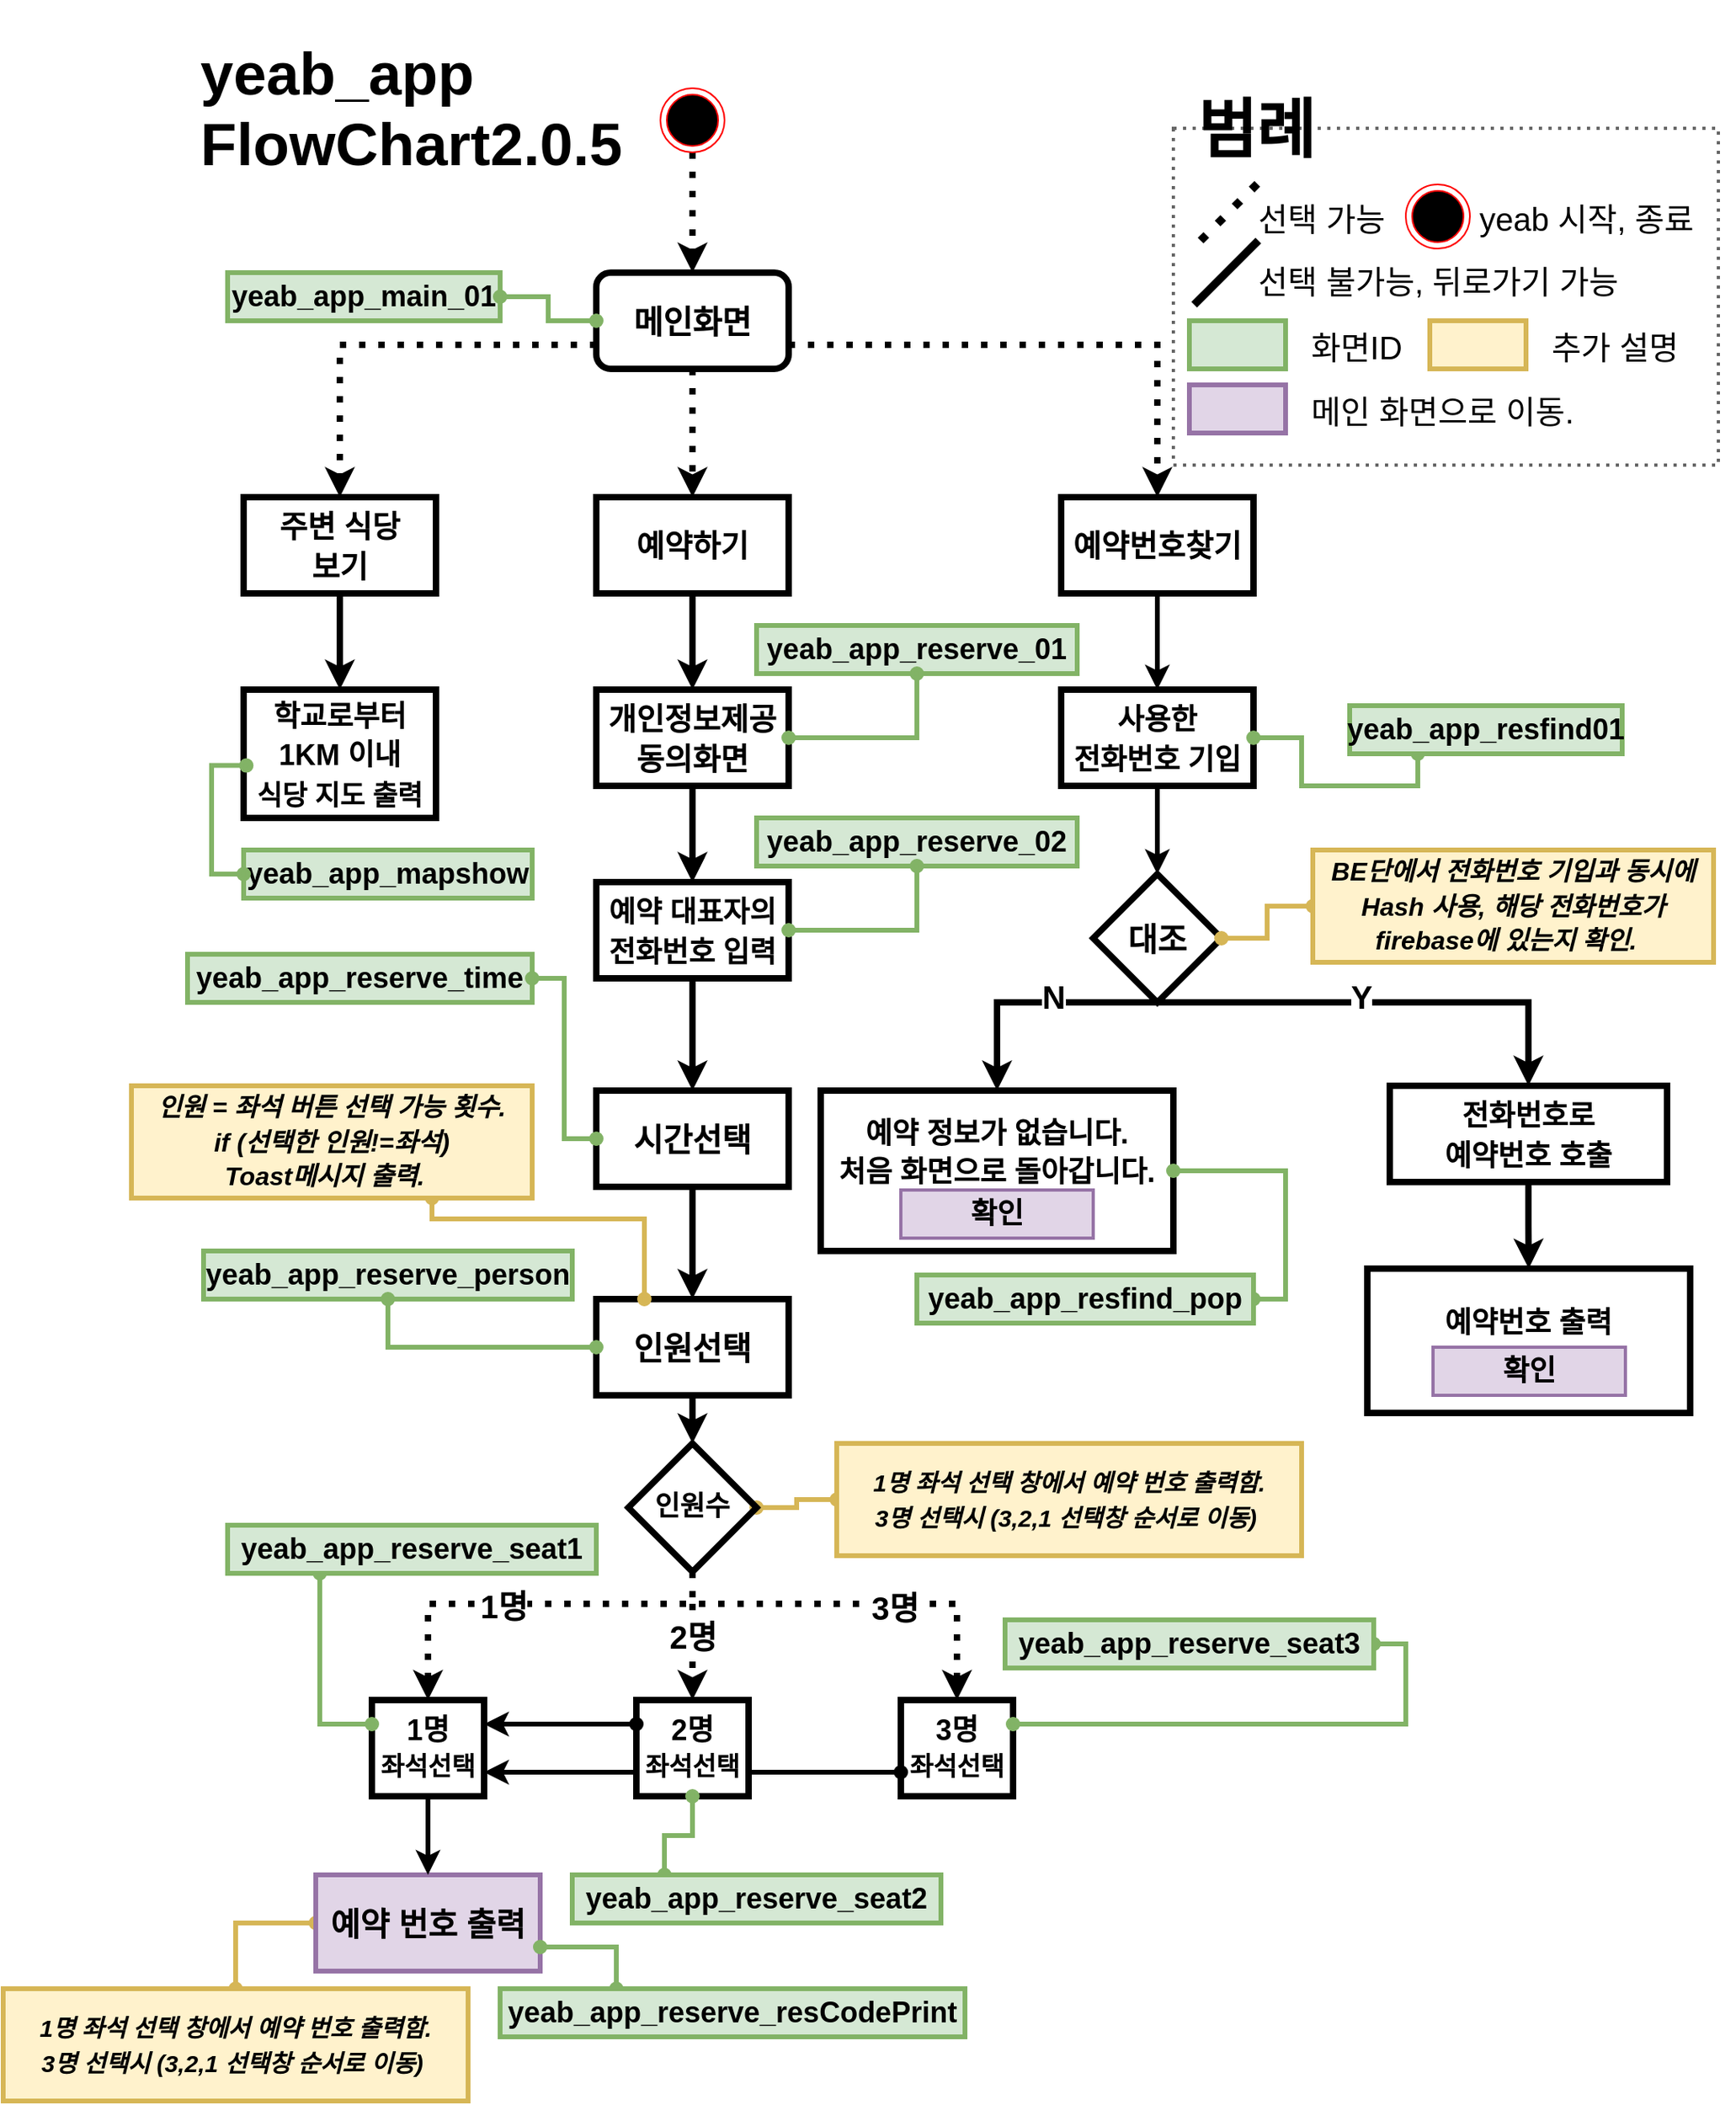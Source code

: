 <mxfile version="18.1.3" type="github">
  <diagram id="gJ_Iu8lngB_U79dhqHV0" name="Page-2">
    <mxGraphModel dx="2407" dy="847" grid="1" gridSize="10" guides="1" tooltips="1" connect="1" arrows="1" fold="1" page="1" pageScale="1" pageWidth="827" pageHeight="1169" math="0" shadow="0">
      <root>
        <mxCell id="0" />
        <mxCell id="1" parent="0" />
        <mxCell id="SBTvvYWczZ_t-JTaceUK-96" value="" style="endArrow=classic;html=1;rounded=0;fontSize=20;strokeWidth=3;entryX=1;entryY=0.75;entryDx=0;entryDy=0;exitX=0;exitY=0.75;exitDx=0;exitDy=0;startArrow=oval;startFill=1;" parent="1" source="SBTvvYWczZ_t-JTaceUK-31" target="SBTvvYWczZ_t-JTaceUK-29" edge="1">
          <mxGeometry width="50" height="50" relative="1" as="geometry">
            <mxPoint x="350" y="1140" as="sourcePoint" />
            <mxPoint x="400" y="1090" as="targetPoint" />
          </mxGeometry>
        </mxCell>
        <mxCell id="SBTvvYWczZ_t-JTaceUK-1" value="" style="edgeStyle=orthogonalEdgeStyle;rounded=0;orthogonalLoop=1;jettySize=auto;html=1;fontSize=20;strokeWidth=4;dashed=1;dashPattern=1 2;" parent="1" source="SBTvvYWczZ_t-JTaceUK-2" target="SBTvvYWczZ_t-JTaceUK-4" edge="1">
          <mxGeometry relative="1" as="geometry" />
        </mxCell>
        <mxCell id="SBTvvYWczZ_t-JTaceUK-2" value="" style="ellipse;html=1;shape=endState;fillColor=#000000;strokeColor=#ff0000;" parent="1" vertex="1">
          <mxGeometry x="300" y="55" width="40" height="40" as="geometry" />
        </mxCell>
        <mxCell id="SBTvvYWczZ_t-JTaceUK-3" value="" style="edgeStyle=orthogonalEdgeStyle;rounded=0;orthogonalLoop=1;jettySize=auto;html=1;strokeWidth=4;dashed=1;dashPattern=1 2;" parent="1" source="SBTvvYWczZ_t-JTaceUK-4" target="SBTvvYWczZ_t-JTaceUK-6" edge="1">
          <mxGeometry relative="1" as="geometry" />
        </mxCell>
        <mxCell id="SBTvvYWczZ_t-JTaceUK-4" value="&lt;b&gt;메인화면&lt;/b&gt;" style="rounded=1;whiteSpace=wrap;html=1;fontSize=20;strokeWidth=4;fillColor=none;" parent="1" vertex="1">
          <mxGeometry x="260" y="170" width="120" height="60" as="geometry" />
        </mxCell>
        <mxCell id="SBTvvYWczZ_t-JTaceUK-5" value="" style="edgeStyle=orthogonalEdgeStyle;rounded=0;orthogonalLoop=1;jettySize=auto;html=1;fontSize=18;strokeWidth=4;" parent="1" source="SBTvvYWczZ_t-JTaceUK-6" target="SBTvvYWczZ_t-JTaceUK-19" edge="1">
          <mxGeometry relative="1" as="geometry" />
        </mxCell>
        <mxCell id="SBTvvYWczZ_t-JTaceUK-6" value="&lt;b style=&quot;&quot;&gt;&lt;font style=&quot;font-size: 19px;&quot;&gt;예약하기&lt;/font&gt;&lt;/b&gt;" style="rounded=0;whiteSpace=wrap;html=1;fontSize=20;strokeWidth=4;fillColor=none;" parent="1" vertex="1">
          <mxGeometry x="260" y="310" width="120" height="60" as="geometry" />
        </mxCell>
        <mxCell id="SBTvvYWczZ_t-JTaceUK-7" value="" style="edgeStyle=orthogonalEdgeStyle;shape=connector;rounded=0;orthogonalLoop=1;jettySize=auto;html=1;labelBackgroundColor=default;fontFamily=Helvetica;fontSize=19;fontColor=default;endArrow=classic;strokeColor=default;strokeWidth=3;" parent="1" source="SBTvvYWczZ_t-JTaceUK-8" target="SBTvvYWczZ_t-JTaceUK-14" edge="1">
          <mxGeometry relative="1" as="geometry" />
        </mxCell>
        <mxCell id="SBTvvYWczZ_t-JTaceUK-8" value="&lt;b style=&quot;&quot;&gt;&lt;font style=&quot;font-size: 19px;&quot;&gt;예약번호찾기&lt;/font&gt;&lt;/b&gt;" style="rounded=0;whiteSpace=wrap;html=1;fontSize=20;strokeWidth=4;fillColor=none;" parent="1" vertex="1">
          <mxGeometry x="550" y="310" width="120" height="60" as="geometry" />
        </mxCell>
        <mxCell id="SBTvvYWczZ_t-JTaceUK-9" value="" style="edgeStyle=orthogonalEdgeStyle;rounded=0;orthogonalLoop=1;jettySize=auto;html=1;strokeWidth=4;" parent="1" source="SBTvvYWczZ_t-JTaceUK-10" target="SBTvvYWczZ_t-JTaceUK-16" edge="1">
          <mxGeometry relative="1" as="geometry" />
        </mxCell>
        <mxCell id="SBTvvYWczZ_t-JTaceUK-10" value="&lt;b style=&quot;&quot;&gt;&lt;font style=&quot;font-size: 19px;&quot;&gt;주변 식당&lt;br&gt;보기&lt;br&gt;&lt;/font&gt;&lt;/b&gt;" style="rounded=0;whiteSpace=wrap;html=1;fontSize=20;strokeWidth=4;fillColor=none;" parent="1" vertex="1">
          <mxGeometry x="40" y="310" width="120" height="60" as="geometry" />
        </mxCell>
        <mxCell id="SBTvvYWczZ_t-JTaceUK-11" value="" style="endArrow=classic;html=1;rounded=0;dashed=1;dashPattern=1 2;labelBackgroundColor=default;fontFamily=Helvetica;fontSize=11;fontColor=default;strokeColor=default;strokeWidth=4;shape=connector;entryX=0.5;entryY=0;entryDx=0;entryDy=0;exitX=0;exitY=0.75;exitDx=0;exitDy=0;edgeStyle=orthogonalEdgeStyle;" parent="1" source="SBTvvYWczZ_t-JTaceUK-4" target="SBTvvYWczZ_t-JTaceUK-10" edge="1">
          <mxGeometry width="50" height="50" relative="1" as="geometry">
            <mxPoint x="290" y="290" as="sourcePoint" />
            <mxPoint x="340" y="240" as="targetPoint" />
          </mxGeometry>
        </mxCell>
        <mxCell id="SBTvvYWczZ_t-JTaceUK-12" value="" style="endArrow=classic;html=1;rounded=0;dashed=1;dashPattern=1 2;labelBackgroundColor=default;fontFamily=Helvetica;fontSize=11;fontColor=default;strokeColor=default;strokeWidth=4;shape=connector;entryX=0.5;entryY=0;entryDx=0;entryDy=0;exitX=1;exitY=0.75;exitDx=0;exitDy=0;edgeStyle=orthogonalEdgeStyle;" parent="1" source="SBTvvYWczZ_t-JTaceUK-4" target="SBTvvYWczZ_t-JTaceUK-8" edge="1">
          <mxGeometry width="50" height="50" relative="1" as="geometry">
            <mxPoint x="290" y="290" as="sourcePoint" />
            <mxPoint x="340" y="240" as="targetPoint" />
            <Array as="points">
              <mxPoint x="610" y="215" />
            </Array>
          </mxGeometry>
        </mxCell>
        <mxCell id="SBTvvYWczZ_t-JTaceUK-13" value="" style="edgeStyle=orthogonalEdgeStyle;shape=connector;rounded=0;orthogonalLoop=1;jettySize=auto;html=1;labelBackgroundColor=default;fontFamily=Helvetica;fontSize=18;fontColor=default;endArrow=classic;strokeColor=default;strokeWidth=3;" parent="1" source="SBTvvYWczZ_t-JTaceUK-14" target="SBTvvYWczZ_t-JTaceUK-15" edge="1">
          <mxGeometry relative="1" as="geometry" />
        </mxCell>
        <mxCell id="SBTvvYWczZ_t-JTaceUK-14" value="&lt;font style=&quot;font-size: 18px;&quot;&gt;&lt;b&gt;사용한&lt;br&gt;전화번호 기입&lt;/b&gt;&lt;/font&gt;" style="whiteSpace=wrap;html=1;fontSize=20;rounded=0;strokeWidth=4;fillColor=none;" parent="1" vertex="1">
          <mxGeometry x="550" y="430" width="120" height="60" as="geometry" />
        </mxCell>
        <mxCell id="SBTvvYWczZ_t-JTaceUK-15" value="&lt;b&gt;대조&lt;/b&gt;" style="rhombus;whiteSpace=wrap;html=1;fontSize=20;rounded=0;strokeWidth=4;fillColor=none;" parent="1" vertex="1">
          <mxGeometry x="570" y="545" width="80" height="80" as="geometry" />
        </mxCell>
        <mxCell id="SBTvvYWczZ_t-JTaceUK-16" value="&lt;font size=&quot;1&quot; style=&quot;&quot;&gt;&lt;b style=&quot;font-size: 17px;&quot;&gt;&lt;span style=&quot;font-size: 18px;&quot;&gt;학교로부터 1KM 이내 &lt;/span&gt;&lt;br&gt;식당 지도 출력&lt;/b&gt;&lt;/font&gt;" style="whiteSpace=wrap;html=1;fontSize=20;fillColor=none;rounded=0;strokeWidth=4;" parent="1" vertex="1">
          <mxGeometry x="40" y="430" width="120" height="80" as="geometry" />
        </mxCell>
        <mxCell id="SBTvvYWczZ_t-JTaceUK-17" value="&lt;b&gt;yeab_app_main_01&lt;/b&gt;" style="rounded=0;whiteSpace=wrap;html=1;fontSize=18;fillColor=#d5e8d4;strokeColor=#82b366;strokeWidth=3;" parent="1" vertex="1">
          <mxGeometry x="30" y="170" width="170" height="30" as="geometry" />
        </mxCell>
        <mxCell id="SBTvvYWczZ_t-JTaceUK-18" value="" style="edgeStyle=orthogonalEdgeStyle;rounded=0;orthogonalLoop=1;jettySize=auto;html=1;fontSize=18;strokeWidth=3;" parent="1" source="SBTvvYWczZ_t-JTaceUK-19" target="SBTvvYWczZ_t-JTaceUK-21" edge="1">
          <mxGeometry relative="1" as="geometry" />
        </mxCell>
        <mxCell id="SBTvvYWczZ_t-JTaceUK-19" value="&lt;span style=&quot;font-size: 19px;&quot;&gt;&lt;b&gt;개인정보제공&lt;br&gt;동의화면&lt;br&gt;&lt;/b&gt;&lt;/span&gt;" style="rounded=0;whiteSpace=wrap;html=1;fontSize=20;strokeWidth=4;fillColor=none;" parent="1" vertex="1">
          <mxGeometry x="260" y="430" width="120" height="60" as="geometry" />
        </mxCell>
        <mxCell id="SBTvvYWczZ_t-JTaceUK-20" value="" style="edgeStyle=orthogonalEdgeStyle;rounded=0;orthogonalLoop=1;jettySize=auto;html=1;fontSize=18;strokeWidth=4;" parent="1" source="SBTvvYWczZ_t-JTaceUK-21" target="SBTvvYWczZ_t-JTaceUK-25" edge="1">
          <mxGeometry relative="1" as="geometry" />
        </mxCell>
        <mxCell id="SBTvvYWczZ_t-JTaceUK-21" value="&lt;font style=&quot;font-size: 18px;&quot;&gt;&lt;b&gt;예약 대표자의 전화번호 입력&lt;/b&gt;&lt;/font&gt;" style="whiteSpace=wrap;html=1;fontSize=20;fillColor=none;rounded=0;strokeWidth=4;" parent="1" vertex="1">
          <mxGeometry x="260" y="550" width="120" height="60" as="geometry" />
        </mxCell>
        <mxCell id="SBTvvYWczZ_t-JTaceUK-22" style="edgeStyle=orthogonalEdgeStyle;rounded=0;orthogonalLoop=1;jettySize=auto;html=1;exitX=0.5;exitY=1;exitDx=0;exitDy=0;strokeWidth=4;" parent="1" source="SBTvvYWczZ_t-JTaceUK-23" target="SBTvvYWczZ_t-JTaceUK-84" edge="1">
          <mxGeometry relative="1" as="geometry" />
        </mxCell>
        <mxCell id="SBTvvYWczZ_t-JTaceUK-23" value="&lt;span style=&quot;font-size: 18px;&quot;&gt;&lt;b&gt;전화번호로 &lt;br&gt;예약번호 호출&lt;/b&gt;&lt;/span&gt;" style="whiteSpace=wrap;html=1;fontSize=20;rounded=0;strokeWidth=4;fillColor=none;" parent="1" vertex="1">
          <mxGeometry x="755" y="677" width="173" height="60" as="geometry" />
        </mxCell>
        <mxCell id="SBTvvYWczZ_t-JTaceUK-24" value="" style="edgeStyle=orthogonalEdgeStyle;rounded=0;orthogonalLoop=1;jettySize=auto;html=1;fontSize=18;strokeWidth=4;" parent="1" source="SBTvvYWczZ_t-JTaceUK-25" target="SBTvvYWczZ_t-JTaceUK-27" edge="1">
          <mxGeometry relative="1" as="geometry" />
        </mxCell>
        <mxCell id="SBTvvYWczZ_t-JTaceUK-25" value="&lt;b&gt;시간선택&lt;/b&gt;" style="whiteSpace=wrap;html=1;fontSize=20;fillColor=none;rounded=0;strokeWidth=4;" parent="1" vertex="1">
          <mxGeometry x="260" y="680" width="120" height="60" as="geometry" />
        </mxCell>
        <mxCell id="SBTvvYWczZ_t-JTaceUK-26" value="" style="edgeStyle=orthogonalEdgeStyle;rounded=0;orthogonalLoop=1;jettySize=auto;html=1;fontSize=18;strokeWidth=4;entryX=0.5;entryY=0;entryDx=0;entryDy=0;" parent="1" source="SBTvvYWczZ_t-JTaceUK-27" target="SBTvvYWczZ_t-JTaceUK-89" edge="1">
          <mxGeometry relative="1" as="geometry">
            <mxPoint x="320" y="930" as="targetPoint" />
            <Array as="points" />
          </mxGeometry>
        </mxCell>
        <mxCell id="SBTvvYWczZ_t-JTaceUK-27" value="&lt;b&gt;인원선택&lt;/b&gt;" style="whiteSpace=wrap;html=1;fontSize=20;fillColor=none;rounded=0;strokeWidth=4;" parent="1" vertex="1">
          <mxGeometry x="260" y="810" width="120" height="60" as="geometry" />
        </mxCell>
        <mxCell id="SBTvvYWczZ_t-JTaceUK-29" value="&lt;b&gt;1명&lt;br&gt;&lt;font style=&quot;font-size: 16px;&quot;&gt;좌석선택&lt;/font&gt;&lt;br&gt;&lt;/b&gt;" style="rounded=0;whiteSpace=wrap;html=1;fontSize=18;strokeWidth=4;fillColor=none;" parent="1" vertex="1">
          <mxGeometry x="120" y="1060" width="70" height="60" as="geometry" />
        </mxCell>
        <mxCell id="SBTvvYWczZ_t-JTaceUK-30" value="&lt;b&gt;2명&lt;br&gt;&lt;font style=&quot;font-size: 16px;&quot;&gt;좌석선택&lt;/font&gt;&lt;br&gt;&lt;/b&gt;" style="rounded=0;whiteSpace=wrap;html=1;fontSize=18;strokeWidth=4;" parent="1" vertex="1">
          <mxGeometry x="285" y="1060" width="70" height="60" as="geometry" />
        </mxCell>
        <mxCell id="SBTvvYWczZ_t-JTaceUK-31" value="&lt;b&gt;3명&lt;br&gt;&lt;font style=&quot;font-size: 16px;&quot;&gt;좌석선택&lt;/font&gt;&lt;/b&gt;" style="rounded=0;whiteSpace=wrap;html=1;fontSize=18;strokeWidth=4;fillColor=none;" parent="1" vertex="1">
          <mxGeometry x="450" y="1060" width="70" height="60" as="geometry" />
        </mxCell>
        <mxCell id="ORqExMhPNQeGlCGmkkDJ-4" style="edgeStyle=orthogonalEdgeStyle;rounded=0;orthogonalLoop=1;jettySize=auto;html=1;exitX=0;exitY=0.5;exitDx=0;exitDy=0;entryX=0.5;entryY=0;entryDx=0;entryDy=0;startArrow=oval;startFill=1;strokeWidth=3;fillColor=#fff2cc;strokeColor=#d6b656;endArrow=oval;endFill=1;" edge="1" parent="1" source="SBTvvYWczZ_t-JTaceUK-33" target="ORqExMhPNQeGlCGmkkDJ-3">
          <mxGeometry relative="1" as="geometry" />
        </mxCell>
        <mxCell id="SBTvvYWczZ_t-JTaceUK-33" value="&lt;b&gt;&lt;font style=&quot;font-size: 20px;&quot;&gt;예약 번호 출력&lt;/font&gt;&lt;/b&gt;" style="whiteSpace=wrap;html=1;fontSize=20;fillColor=#e1d5e7;rounded=0;strokeWidth=3;strokeColor=#9673a6;" parent="1" vertex="1">
          <mxGeometry x="85" y="1169" width="140" height="60" as="geometry" />
        </mxCell>
        <mxCell id="SBTvvYWczZ_t-JTaceUK-35" value="&lt;font style=&quot;font-size: 18px;&quot;&gt;&lt;b&gt;예약 정보가 없습니다.&lt;br&gt;처음 화면으로 돌아갑니다.&lt;br&gt;&lt;br&gt;&lt;/b&gt;&lt;/font&gt;" style="rounded=0;whiteSpace=wrap;html=1;fontSize=20;strokeWidth=4;fillColor=none;" parent="1" vertex="1">
          <mxGeometry x="400" y="680" width="220" height="100" as="geometry" />
        </mxCell>
        <mxCell id="SBTvvYWczZ_t-JTaceUK-36" value="&lt;b&gt;확인&lt;/b&gt;" style="rounded=0;whiteSpace=wrap;html=1;fontSize=18;strokeWidth=2;fillColor=#e1d5e7;strokeColor=#9673a6;" parent="1" vertex="1">
          <mxGeometry x="450" y="742" width="120" height="30" as="geometry" />
        </mxCell>
        <mxCell id="SBTvvYWczZ_t-JTaceUK-37" value="" style="endArrow=classic;html=1;rounded=0;fontSize=18;strokeWidth=4;entryX=0.5;entryY=0;entryDx=0;entryDy=0;exitX=0.5;exitY=1;exitDx=0;exitDy=0;edgeStyle=orthogonalEdgeStyle;" parent="1" source="SBTvvYWczZ_t-JTaceUK-15" target="SBTvvYWczZ_t-JTaceUK-35" edge="1">
          <mxGeometry width="50" height="50" relative="1" as="geometry">
            <mxPoint x="390" y="720" as="sourcePoint" />
            <mxPoint x="440" y="670" as="targetPoint" />
            <Array as="points">
              <mxPoint x="510" y="625" />
            </Array>
          </mxGeometry>
        </mxCell>
        <mxCell id="SBTvvYWczZ_t-JTaceUK-38" value="N" style="edgeLabel;html=1;align=center;verticalAlign=middle;resizable=0;points=[];fontSize=20;fontFamily=Helvetica;fontColor=default;fontStyle=1" parent="SBTvvYWczZ_t-JTaceUK-37" vertex="1" connectable="0">
          <mxGeometry x="-0.16" y="-4" relative="1" as="geometry">
            <mxPoint as="offset" />
          </mxGeometry>
        </mxCell>
        <mxCell id="SBTvvYWczZ_t-JTaceUK-39" value="" style="endArrow=classic;html=1;rounded=0;fontSize=18;strokeWidth=4;entryX=0.5;entryY=0;entryDx=0;entryDy=0;exitX=0.5;exitY=1;exitDx=0;exitDy=0;edgeStyle=orthogonalEdgeStyle;" parent="1" source="SBTvvYWczZ_t-JTaceUK-15" target="SBTvvYWczZ_t-JTaceUK-23" edge="1">
          <mxGeometry width="50" height="50" relative="1" as="geometry">
            <mxPoint x="390" y="720" as="sourcePoint" />
            <mxPoint x="440" y="670" as="targetPoint" />
            <Array as="points">
              <mxPoint x="841" y="625" />
            </Array>
          </mxGeometry>
        </mxCell>
        <mxCell id="SBTvvYWczZ_t-JTaceUK-40" value="&lt;b&gt;Y&lt;/b&gt;" style="edgeLabel;html=1;align=center;verticalAlign=middle;resizable=0;points=[];fontSize=20;fontFamily=Helvetica;fontColor=default;" parent="SBTvvYWczZ_t-JTaceUK-39" vertex="1" connectable="0">
          <mxGeometry x="-0.105" y="4" relative="1" as="geometry">
            <mxPoint as="offset" />
          </mxGeometry>
        </mxCell>
        <mxCell id="SBTvvYWczZ_t-JTaceUK-43" style="edgeStyle=orthogonalEdgeStyle;shape=connector;rounded=0;orthogonalLoop=1;jettySize=auto;html=1;exitX=0.25;exitY=1;exitDx=0;exitDy=0;labelBackgroundColor=default;fontFamily=Helvetica;fontSize=18;fontColor=default;startArrow=oval;startFill=1;endArrow=oval;endFill=1;strokeColor=#82b366;strokeWidth=3;fillColor=#d5e8d4;entryX=1;entryY=0.5;entryDx=0;entryDy=0;" parent="1" source="SBTvvYWczZ_t-JTaceUK-44" target="SBTvvYWczZ_t-JTaceUK-14" edge="1">
          <mxGeometry relative="1" as="geometry">
            <mxPoint x="720" y="480" as="targetPoint" />
          </mxGeometry>
        </mxCell>
        <mxCell id="SBTvvYWczZ_t-JTaceUK-44" value="&lt;b&gt;yeab_app_resfind01&lt;/b&gt;" style="rounded=0;whiteSpace=wrap;html=1;fontSize=18;fillColor=#d5e8d4;strokeColor=#82b366;strokeWidth=3;" parent="1" vertex="1">
          <mxGeometry x="730" y="440" width="170" height="30" as="geometry" />
        </mxCell>
        <mxCell id="SBTvvYWczZ_t-JTaceUK-45" value="&lt;b&gt;yeab_app_reserve_01&lt;/b&gt;" style="rounded=0;whiteSpace=wrap;html=1;fontSize=18;fillColor=#d5e8d4;strokeColor=#82b366;strokeWidth=3;" parent="1" vertex="1">
          <mxGeometry x="360" y="390" width="200" height="30" as="geometry" />
        </mxCell>
        <mxCell id="SBTvvYWczZ_t-JTaceUK-46" value="&lt;b&gt;yeab_app_reserve_02&lt;/b&gt;" style="rounded=0;whiteSpace=wrap;html=1;fontSize=18;fillColor=#d5e8d4;strokeColor=#82b366;strokeWidth=3;" parent="1" vertex="1">
          <mxGeometry x="360" y="510" width="200" height="30" as="geometry" />
        </mxCell>
        <mxCell id="SBTvvYWczZ_t-JTaceUK-47" value="&lt;b&gt;yeab_app_reserve_time&lt;/b&gt;" style="rounded=0;whiteSpace=wrap;html=1;fontSize=18;fillColor=#d5e8d4;strokeColor=#82b366;strokeWidth=3;" parent="1" vertex="1">
          <mxGeometry x="5" y="595" width="215" height="30" as="geometry" />
        </mxCell>
        <mxCell id="SBTvvYWczZ_t-JTaceUK-48" value="&lt;b&gt;yeab_app_reserve_person&lt;/b&gt;" style="rounded=0;whiteSpace=wrap;html=1;fontSize=18;fillColor=#d5e8d4;strokeColor=#82b366;strokeWidth=3;" parent="1" vertex="1">
          <mxGeometry x="15" y="780" width="230" height="30" as="geometry" />
        </mxCell>
        <mxCell id="SBTvvYWczZ_t-JTaceUK-103" style="edgeStyle=orthogonalEdgeStyle;rounded=0;orthogonalLoop=1;jettySize=auto;html=1;exitX=0.25;exitY=0;exitDx=0;exitDy=0;entryX=1;entryY=0.75;entryDx=0;entryDy=0;fontSize=20;startArrow=oval;startFill=1;endArrow=oval;endFill=1;strokeWidth=3;fillColor=#d5e8d4;strokeColor=#82b366;" parent="1" source="SBTvvYWczZ_t-JTaceUK-49" target="SBTvvYWczZ_t-JTaceUK-33" edge="1">
          <mxGeometry relative="1" as="geometry" />
        </mxCell>
        <mxCell id="SBTvvYWczZ_t-JTaceUK-49" value="&lt;b&gt;yeab_app_reserve_resCodePrint&lt;/b&gt;" style="rounded=0;whiteSpace=wrap;html=1;fontSize=18;fillColor=#d5e8d4;strokeColor=#82b366;strokeWidth=3;" parent="1" vertex="1">
          <mxGeometry x="200" y="1240" width="290" height="30" as="geometry" />
        </mxCell>
        <mxCell id="SBTvvYWczZ_t-JTaceUK-50" style="edgeStyle=orthogonalEdgeStyle;shape=connector;rounded=0;orthogonalLoop=1;jettySize=auto;html=1;exitX=1;exitY=0.5;exitDx=0;exitDy=0;entryX=1;entryY=0.5;entryDx=0;entryDy=0;labelBackgroundColor=default;fontFamily=Helvetica;fontSize=18;fontColor=default;startArrow=oval;startFill=1;endArrow=oval;endFill=1;strokeColor=#82b366;strokeWidth=3;fillColor=#d5e8d4;" parent="1" source="SBTvvYWczZ_t-JTaceUK-51" target="SBTvvYWczZ_t-JTaceUK-35" edge="1">
          <mxGeometry relative="1" as="geometry" />
        </mxCell>
        <mxCell id="SBTvvYWczZ_t-JTaceUK-51" value="&lt;b&gt;yeab_app_resfind_pop&lt;/b&gt;" style="rounded=0;whiteSpace=wrap;html=1;fontSize=18;fillColor=#d5e8d4;strokeColor=#82b366;strokeWidth=3;" parent="1" vertex="1">
          <mxGeometry x="460" y="795" width="210" height="30" as="geometry" />
        </mxCell>
        <mxCell id="SBTvvYWczZ_t-JTaceUK-52" value="&lt;b&gt;yeab_app_mapshow&lt;/b&gt;" style="rounded=0;whiteSpace=wrap;html=1;fontSize=18;fillColor=#d5e8d4;strokeColor=#82b366;strokeWidth=3;" parent="1" vertex="1">
          <mxGeometry x="40" y="530" width="180" height="30" as="geometry" />
        </mxCell>
        <mxCell id="SBTvvYWczZ_t-JTaceUK-104" style="edgeStyle=orthogonalEdgeStyle;rounded=0;orthogonalLoop=1;jettySize=auto;html=1;exitX=0.25;exitY=0;exitDx=0;exitDy=0;entryX=0.5;entryY=1;entryDx=0;entryDy=0;fontSize=20;startArrow=oval;startFill=1;endArrow=oval;endFill=1;strokeWidth=3;fillColor=#d5e8d4;strokeColor=#82b366;" parent="1" source="SBTvvYWczZ_t-JTaceUK-54" target="SBTvvYWczZ_t-JTaceUK-30" edge="1">
          <mxGeometry relative="1" as="geometry" />
        </mxCell>
        <mxCell id="SBTvvYWczZ_t-JTaceUK-54" value="&lt;b&gt;yeab_app_reserve_seat2&lt;/b&gt;" style="rounded=0;whiteSpace=wrap;html=1;fontSize=18;fillColor=#d5e8d4;strokeColor=#82b366;strokeWidth=3;" parent="1" vertex="1">
          <mxGeometry x="245" y="1169" width="230" height="30" as="geometry" />
        </mxCell>
        <mxCell id="SBTvvYWczZ_t-JTaceUK-105" style="edgeStyle=orthogonalEdgeStyle;rounded=0;orthogonalLoop=1;jettySize=auto;html=1;exitX=1;exitY=0.5;exitDx=0;exitDy=0;entryX=1;entryY=0.25;entryDx=0;entryDy=0;fontSize=20;startArrow=oval;startFill=1;endArrow=oval;endFill=1;strokeWidth=3;fillColor=#d5e8d4;strokeColor=#82b366;" parent="1" source="SBTvvYWczZ_t-JTaceUK-55" target="SBTvvYWczZ_t-JTaceUK-31" edge="1">
          <mxGeometry relative="1" as="geometry" />
        </mxCell>
        <mxCell id="SBTvvYWczZ_t-JTaceUK-55" value="&lt;b&gt;yeab_app_reserve_seat3&lt;/b&gt;" style="rounded=0;whiteSpace=wrap;html=1;fontSize=18;fillColor=#d5e8d4;strokeColor=#82b366;strokeWidth=3;" parent="1" vertex="1">
          <mxGeometry x="515" y="1010" width="230" height="30" as="geometry" />
        </mxCell>
        <mxCell id="SBTvvYWczZ_t-JTaceUK-56" value="" style="endArrow=oval;html=1;rounded=0;fontSize=18;strokeWidth=3;entryX=1;entryY=0.5;entryDx=0;entryDy=0;exitX=0;exitY=0.5;exitDx=0;exitDy=0;fillColor=#d5e8d4;strokeColor=#82b366;edgeStyle=orthogonalEdgeStyle;endFill=1;startArrow=oval;startFill=1;" parent="1" source="SBTvvYWczZ_t-JTaceUK-4" target="SBTvvYWczZ_t-JTaceUK-17" edge="1">
          <mxGeometry width="50" height="50" relative="1" as="geometry">
            <mxPoint x="50" y="370" as="sourcePoint" />
            <mxPoint x="100" y="320" as="targetPoint" />
          </mxGeometry>
        </mxCell>
        <mxCell id="SBTvvYWczZ_t-JTaceUK-57" value="" style="endArrow=oval;html=1;rounded=0;labelBackgroundColor=default;fontFamily=Helvetica;fontSize=18;fontColor=default;strokeColor=#82b366;strokeWidth=3;fillColor=#d5e8d4;shape=connector;exitX=0;exitY=0.5;exitDx=0;exitDy=0;entryX=0.014;entryY=0.591;entryDx=0;entryDy=0;edgeStyle=orthogonalEdgeStyle;entryPerimeter=0;endFill=1;startArrow=oval;startFill=1;" parent="1" source="SBTvvYWczZ_t-JTaceUK-52" target="SBTvvYWczZ_t-JTaceUK-16" edge="1">
          <mxGeometry width="50" height="50" relative="1" as="geometry">
            <mxPoint x="50" y="470" as="sourcePoint" />
            <mxPoint x="100" y="420" as="targetPoint" />
            <Array as="points">
              <mxPoint x="20" y="545" />
              <mxPoint x="20" y="477" />
            </Array>
          </mxGeometry>
        </mxCell>
        <mxCell id="SBTvvYWczZ_t-JTaceUK-58" value="" style="endArrow=oval;html=1;rounded=0;labelBackgroundColor=default;fontFamily=Helvetica;fontSize=18;fontColor=default;strokeColor=#82b366;strokeWidth=3;fillColor=#d5e8d4;shape=connector;entryX=1;entryY=0.5;entryDx=0;entryDy=0;exitX=0;exitY=0.5;exitDx=0;exitDy=0;edgeStyle=orthogonalEdgeStyle;startArrow=oval;startFill=1;endFill=1;" parent="1" source="SBTvvYWczZ_t-JTaceUK-25" target="SBTvvYWczZ_t-JTaceUK-47" edge="1">
          <mxGeometry width="50" height="50" relative="1" as="geometry">
            <mxPoint x="50" y="560" as="sourcePoint" />
            <mxPoint x="100" y="510" as="targetPoint" />
          </mxGeometry>
        </mxCell>
        <mxCell id="SBTvvYWczZ_t-JTaceUK-59" value="" style="endArrow=oval;html=1;rounded=0;labelBackgroundColor=default;fontFamily=Helvetica;fontSize=18;fontColor=default;strokeColor=#82b366;strokeWidth=3;fillColor=#d5e8d4;shape=connector;entryX=0.5;entryY=1;entryDx=0;entryDy=0;exitX=0;exitY=0.5;exitDx=0;exitDy=0;edgeStyle=orthogonalEdgeStyle;endFill=1;startArrow=oval;startFill=1;" parent="1" source="SBTvvYWczZ_t-JTaceUK-27" target="SBTvvYWczZ_t-JTaceUK-48" edge="1">
          <mxGeometry width="50" height="50" relative="1" as="geometry">
            <mxPoint x="50" y="920" as="sourcePoint" />
            <mxPoint x="50" y="830" as="targetPoint" />
          </mxGeometry>
        </mxCell>
        <mxCell id="SBTvvYWczZ_t-JTaceUK-60" value="" style="endArrow=oval;html=1;rounded=0;labelBackgroundColor=default;fontFamily=Helvetica;fontSize=18;fontColor=default;strokeColor=#82b366;strokeWidth=3;fillColor=#d5e8d4;shape=connector;entryX=0.5;entryY=1;entryDx=0;entryDy=0;exitX=1;exitY=0.5;exitDx=0;exitDy=0;edgeStyle=orthogonalEdgeStyle;startArrow=oval;startFill=1;endFill=1;" parent="1" source="SBTvvYWczZ_t-JTaceUK-19" target="SBTvvYWczZ_t-JTaceUK-45" edge="1">
          <mxGeometry width="50" height="50" relative="1" as="geometry">
            <mxPoint x="400" y="570" as="sourcePoint" />
            <mxPoint x="450" y="520" as="targetPoint" />
          </mxGeometry>
        </mxCell>
        <mxCell id="SBTvvYWczZ_t-JTaceUK-61" value="" style="endArrow=oval;html=1;rounded=0;labelBackgroundColor=default;fontFamily=Helvetica;fontSize=18;fontColor=default;strokeColor=#82b366;strokeWidth=3;fillColor=#d5e8d4;shape=connector;exitX=1;exitY=0.5;exitDx=0;exitDy=0;entryX=0.5;entryY=1;entryDx=0;entryDy=0;startArrow=oval;startFill=1;endFill=1;edgeStyle=orthogonalEdgeStyle;" parent="1" source="SBTvvYWczZ_t-JTaceUK-21" target="SBTvvYWczZ_t-JTaceUK-46" edge="1">
          <mxGeometry width="50" height="50" relative="1" as="geometry">
            <mxPoint x="400" y="570" as="sourcePoint" />
            <mxPoint x="450" y="520" as="targetPoint" />
          </mxGeometry>
        </mxCell>
        <mxCell id="SBTvvYWczZ_t-JTaceUK-62" style="edgeStyle=orthogonalEdgeStyle;shape=connector;rounded=0;orthogonalLoop=1;jettySize=auto;html=1;exitX=0;exitY=0.5;exitDx=0;exitDy=0;entryX=1;entryY=0.5;entryDx=0;entryDy=0;labelBackgroundColor=default;fontFamily=Helvetica;fontSize=16;fontColor=default;startArrow=oval;startFill=1;endArrow=oval;endFill=1;strokeColor=#d6b656;strokeWidth=3;fillColor=#fff2cc;" parent="1" source="SBTvvYWczZ_t-JTaceUK-63" target="SBTvvYWczZ_t-JTaceUK-15" edge="1">
          <mxGeometry relative="1" as="geometry" />
        </mxCell>
        <mxCell id="SBTvvYWczZ_t-JTaceUK-63" value="&lt;font style=&quot;font-size: 16px;&quot;&gt;&lt;b&gt;&lt;i&gt;BE단에서 전화번호 기입과 동시에 Hash 사용, 해당 전화번호가 firebase에 있는지 확인.&amp;nbsp;&amp;nbsp;&lt;/i&gt;&lt;/b&gt;&lt;/font&gt;" style="rounded=0;whiteSpace=wrap;html=1;fontSize=18;fillColor=#fff2cc;strokeColor=#d6b656;strokeWidth=3;" parent="1" vertex="1">
          <mxGeometry x="707" y="530" width="250" height="70" as="geometry" />
        </mxCell>
        <mxCell id="SBTvvYWczZ_t-JTaceUK-64" style="edgeStyle=orthogonalEdgeStyle;shape=connector;rounded=0;orthogonalLoop=1;jettySize=auto;html=1;exitX=0.75;exitY=1;exitDx=0;exitDy=0;entryX=0.25;entryY=0;entryDx=0;entryDy=0;labelBackgroundColor=default;fontFamily=Helvetica;fontSize=16;fontColor=default;startArrow=oval;startFill=1;endArrow=oval;endFill=1;strokeColor=#d6b656;strokeWidth=3;fillColor=#fff2cc;" parent="1" source="SBTvvYWczZ_t-JTaceUK-65" target="SBTvvYWczZ_t-JTaceUK-27" edge="1">
          <mxGeometry relative="1" as="geometry">
            <Array as="points">
              <mxPoint x="158" y="760" />
              <mxPoint x="290" y="760" />
            </Array>
          </mxGeometry>
        </mxCell>
        <mxCell id="SBTvvYWczZ_t-JTaceUK-65" value="&lt;span style=&quot;font-size: 16px;&quot;&gt;&lt;b&gt;&lt;i&gt;인원 = 좌석 버튼 선택 가능 횟수.&lt;br&gt;if (선택한 인원!=좌석) &lt;br&gt;Toast메시지 출력.&amp;nbsp;&amp;nbsp;&lt;/i&gt;&lt;/b&gt;&lt;/span&gt;" style="rounded=0;whiteSpace=wrap;html=1;fontSize=18;fillColor=#fff2cc;strokeColor=#d6b656;strokeWidth=3;" parent="1" vertex="1">
          <mxGeometry x="-30" y="677" width="250" height="70" as="geometry" />
        </mxCell>
        <mxCell id="SBTvvYWczZ_t-JTaceUK-66" value="" style="rounded=0;whiteSpace=wrap;html=1;fontFamily=Helvetica;fontSize=20;strokeWidth=2;fillColor=none;dashed=1;dashPattern=1 2;strokeColor=#666666;fontColor=#333333;" parent="1" vertex="1">
          <mxGeometry x="620" y="80" width="340" height="210" as="geometry" />
        </mxCell>
        <mxCell id="SBTvvYWczZ_t-JTaceUK-72" value="" style="endArrow=none;html=1;rounded=0;labelBackgroundColor=default;fontFamily=Helvetica;fontSize=20;fontColor=default;strokeColor=#000000;strokeWidth=5;fillColor=#d5e8d4;shape=connector;dashed=1;dashPattern=1 2;" parent="1" edge="1">
          <mxGeometry width="50" height="50" relative="1" as="geometry">
            <mxPoint x="637" y="150" as="sourcePoint" />
            <mxPoint x="677" y="110" as="targetPoint" />
          </mxGeometry>
        </mxCell>
        <mxCell id="SBTvvYWczZ_t-JTaceUK-73" value="선택 가능" style="text;strokeColor=none;fillColor=none;align=left;verticalAlign=middle;spacingLeft=4;spacingRight=4;overflow=hidden;points=[[0,0.5],[1,0.5]];portConstraint=eastwest;rotatable=0;dashed=1;dashPattern=1 2;fontFamily=Helvetica;fontSize=20;fontColor=default;" parent="1" vertex="1">
          <mxGeometry x="667" y="120" width="120" height="30" as="geometry" />
        </mxCell>
        <mxCell id="SBTvvYWczZ_t-JTaceUK-74" value="" style="endArrow=none;html=1;rounded=0;labelBackgroundColor=default;fontFamily=Helvetica;fontSize=20;fontColor=default;strokeColor=#000000;strokeWidth=5;fillColor=#d5e8d4;shape=connector;" parent="1" edge="1">
          <mxGeometry width="50" height="50" relative="1" as="geometry">
            <mxPoint x="633" y="190" as="sourcePoint" />
            <mxPoint x="673" y="150" as="targetPoint" />
          </mxGeometry>
        </mxCell>
        <mxCell id="SBTvvYWczZ_t-JTaceUK-75" value="선택 불가능, 뒤로가기 가능" style="text;strokeColor=none;fillColor=none;align=left;verticalAlign=middle;spacingLeft=4;spacingRight=4;overflow=hidden;points=[[0,0.5],[1,0.5]];portConstraint=eastwest;rotatable=0;dashed=1;dashPattern=1 2;fontFamily=Helvetica;fontSize=20;fontColor=default;" parent="1" vertex="1">
          <mxGeometry x="667" y="159" width="253" height="30" as="geometry" />
        </mxCell>
        <mxCell id="SBTvvYWczZ_t-JTaceUK-76" value="&lt;h1&gt;범례&lt;/h1&gt;" style="text;html=1;strokeColor=none;fillColor=none;spacing=5;spacingTop=-20;whiteSpace=wrap;overflow=hidden;rounded=0;fontFamily=Helvetica;fontSize=20;fontColor=default;" parent="1" vertex="1">
          <mxGeometry x="630" y="40" width="90" height="60" as="geometry" />
        </mxCell>
        <mxCell id="SBTvvYWczZ_t-JTaceUK-77" value="&lt;h1 style=&quot;font-size: 37px;&quot;&gt;&lt;font style=&quot;font-size: 37px;&quot;&gt;yeab_app FlowChart2.0.5&lt;/font&gt;&lt;/h1&gt;&lt;div style=&quot;font-size: 37px;&quot;&gt;&lt;br&gt;&lt;/div&gt;" style="text;html=1;strokeColor=none;fillColor=none;spacing=5;spacingTop=-20;whiteSpace=wrap;overflow=hidden;rounded=0;fontFamily=Helvetica;fontSize=20;fontColor=default;" parent="1" vertex="1">
          <mxGeometry x="7.5" y="10" width="286" height="110" as="geometry" />
        </mxCell>
        <mxCell id="SBTvvYWczZ_t-JTaceUK-78" value="" style="rounded=0;whiteSpace=wrap;html=1;fontSize=18;fillColor=#d5e8d4;strokeColor=#82b366;strokeWidth=3;" parent="1" vertex="1">
          <mxGeometry x="630" y="200" width="60" height="30" as="geometry" />
        </mxCell>
        <mxCell id="SBTvvYWczZ_t-JTaceUK-79" value="화면ID" style="text;strokeColor=none;fillColor=none;align=left;verticalAlign=middle;spacingLeft=4;spacingRight=4;overflow=hidden;points=[[0,0.5],[1,0.5]];portConstraint=eastwest;rotatable=0;dashed=1;dashPattern=1 2;fontFamily=Helvetica;fontSize=20;fontColor=default;" parent="1" vertex="1">
          <mxGeometry x="700" y="200" width="120" height="30" as="geometry" />
        </mxCell>
        <mxCell id="SBTvvYWczZ_t-JTaceUK-80" value="" style="rounded=0;whiteSpace=wrap;html=1;fontSize=18;fillColor=#fff2cc;strokeColor=#d6b656;strokeWidth=3;" parent="1" vertex="1">
          <mxGeometry x="780" y="200" width="60" height="30" as="geometry" />
        </mxCell>
        <mxCell id="SBTvvYWczZ_t-JTaceUK-81" value="추가 설명" style="text;strokeColor=none;fillColor=none;align=left;verticalAlign=middle;spacingLeft=4;spacingRight=4;overflow=hidden;points=[[0,0.5],[1,0.5]];portConstraint=eastwest;rotatable=0;dashed=1;dashPattern=1 2;fontFamily=Helvetica;fontSize=20;fontColor=default;" parent="1" vertex="1">
          <mxGeometry x="850" y="200" width="120" height="30" as="geometry" />
        </mxCell>
        <mxCell id="SBTvvYWczZ_t-JTaceUK-82" value="" style="rounded=0;whiteSpace=wrap;html=1;fontSize=18;fillColor=#e1d5e7;strokeColor=#9673a6;strokeWidth=3;" parent="1" vertex="1">
          <mxGeometry x="630" y="240" width="60" height="30" as="geometry" />
        </mxCell>
        <mxCell id="SBTvvYWczZ_t-JTaceUK-83" value="메인 화면으로 이동. " style="text;strokeColor=none;fillColor=none;align=left;verticalAlign=middle;spacingLeft=4;spacingRight=4;overflow=hidden;points=[[0,0.5],[1,0.5]];portConstraint=eastwest;rotatable=0;dashed=1;dashPattern=1 2;fontFamily=Helvetica;fontSize=20;fontColor=default;" parent="1" vertex="1">
          <mxGeometry x="700" y="240" width="190" height="30" as="geometry" />
        </mxCell>
        <mxCell id="SBTvvYWczZ_t-JTaceUK-84" value="&lt;font style=&quot;font-size: 18px;&quot;&gt;&lt;b&gt;예약번호 출력&lt;br&gt;&lt;br&gt;&lt;/b&gt;&lt;/font&gt;" style="rounded=0;whiteSpace=wrap;html=1;fontSize=20;strokeWidth=4;fillColor=none;" parent="1" vertex="1">
          <mxGeometry x="741" y="791" width="201.38" height="90" as="geometry" />
        </mxCell>
        <mxCell id="SBTvvYWczZ_t-JTaceUK-85" value="&lt;b&gt;확인&lt;/b&gt;" style="rounded=0;whiteSpace=wrap;html=1;fontSize=18;strokeWidth=2;fillColor=#e1d5e7;strokeColor=#9673a6;" parent="1" vertex="1">
          <mxGeometry x="782" y="840" width="120" height="30" as="geometry" />
        </mxCell>
        <mxCell id="SBTvvYWczZ_t-JTaceUK-86" value="" style="ellipse;html=1;shape=endState;fillColor=#000000;strokeColor=#ff0000;" parent="1" vertex="1">
          <mxGeometry x="765" y="115" width="40" height="40" as="geometry" />
        </mxCell>
        <mxCell id="SBTvvYWczZ_t-JTaceUK-87" value="yeab 시작, 종료" style="text;strokeColor=none;fillColor=none;align=left;verticalAlign=middle;spacingLeft=4;spacingRight=4;overflow=hidden;points=[[0,0.5],[1,0.5]];portConstraint=eastwest;rotatable=0;dashed=1;dashPattern=1 2;fontFamily=Helvetica;fontSize=20;fontColor=default;" parent="1" vertex="1">
          <mxGeometry x="805" y="120" width="156.5" height="30" as="geometry" />
        </mxCell>
        <mxCell id="SBTvvYWczZ_t-JTaceUK-106" style="edgeStyle=orthogonalEdgeStyle;rounded=0;orthogonalLoop=1;jettySize=auto;html=1;exitX=0;exitY=0.5;exitDx=0;exitDy=0;entryX=1;entryY=0.5;entryDx=0;entryDy=0;fontSize=20;startArrow=oval;startFill=1;endArrow=oval;endFill=1;strokeWidth=3;fillColor=#fff2cc;strokeColor=#d6b656;" parent="1" source="SBTvvYWczZ_t-JTaceUK-88" target="SBTvvYWczZ_t-JTaceUK-89" edge="1">
          <mxGeometry relative="1" as="geometry" />
        </mxCell>
        <mxCell id="SBTvvYWczZ_t-JTaceUK-88" value="&lt;b style=&quot;&quot;&gt;&lt;i style=&quot;&quot;&gt;&lt;font style=&quot;font-size: 15px;&quot;&gt;1명 좌석 선택 창에서 예약 번호 출력함.&lt;br&gt;3명 선택시 (3,2,1 선택창 순서로 이동)&amp;nbsp;&lt;/font&gt;&lt;/i&gt;&lt;/b&gt;" style="rounded=0;whiteSpace=wrap;html=1;fontSize=18;fillColor=#fff2cc;strokeColor=#d6b656;strokeWidth=3;" parent="1" vertex="1">
          <mxGeometry x="410" y="900" width="290" height="70" as="geometry" />
        </mxCell>
        <mxCell id="SBTvvYWczZ_t-JTaceUK-89" value="&lt;b&gt;&lt;font style=&quot;font-size: 17px;&quot;&gt;인원수&lt;/font&gt;&lt;/b&gt;" style="rhombus;whiteSpace=wrap;html=1;fontSize=15;strokeWidth=4;fillColor=none;" parent="1" vertex="1">
          <mxGeometry x="280" y="900" width="80" height="80" as="geometry" />
        </mxCell>
        <mxCell id="SBTvvYWczZ_t-JTaceUK-90" value="" style="endArrow=classic;html=1;rounded=0;fontSize=17;strokeWidth=4;exitX=0.5;exitY=1;exitDx=0;exitDy=0;entryX=0.5;entryY=0;entryDx=0;entryDy=0;edgeStyle=orthogonalEdgeStyle;dashed=1;dashPattern=1 2;" parent="1" source="SBTvvYWczZ_t-JTaceUK-89" target="SBTvvYWczZ_t-JTaceUK-29" edge="1">
          <mxGeometry width="50" height="50" relative="1" as="geometry">
            <mxPoint x="390" y="950" as="sourcePoint" />
            <mxPoint x="160" y="1030" as="targetPoint" />
            <Array as="points">
              <mxPoint x="155" y="1000" />
            </Array>
          </mxGeometry>
        </mxCell>
        <mxCell id="SBTvvYWczZ_t-JTaceUK-98" value="1명" style="edgeLabel;html=1;align=center;verticalAlign=middle;resizable=0;points=[];fontSize=20;fontStyle=1" parent="SBTvvYWczZ_t-JTaceUK-90" vertex="1" connectable="0">
          <mxGeometry x="0.127" y="1" relative="1" as="geometry">
            <mxPoint as="offset" />
          </mxGeometry>
        </mxCell>
        <mxCell id="SBTvvYWczZ_t-JTaceUK-91" value="" style="endArrow=classic;html=1;rounded=0;fontSize=17;strokeWidth=4;entryX=0.5;entryY=0;entryDx=0;entryDy=0;exitX=0.5;exitY=1;exitDx=0;exitDy=0;edgeStyle=orthogonalEdgeStyle;dashed=1;dashPattern=1 2;" parent="1" source="SBTvvYWczZ_t-JTaceUK-89" target="SBTvvYWczZ_t-JTaceUK-31" edge="1">
          <mxGeometry width="50" height="50" relative="1" as="geometry">
            <mxPoint x="390" y="1150" as="sourcePoint" />
            <mxPoint x="440" y="1100" as="targetPoint" />
            <Array as="points">
              <mxPoint x="485" y="1000" />
            </Array>
          </mxGeometry>
        </mxCell>
        <mxCell id="SBTvvYWczZ_t-JTaceUK-99" value="&lt;b&gt;3명&lt;span style=&quot;color: rgba(0, 0, 0, 0); font-family: monospace; font-size: 0px; text-align: start; background-color: rgb(248, 249, 250);&quot;&gt;%3CmxGraphModel%3E%3Croot%3E%3CmxCell%20id%3D%220%22%2F%3E%3CmxCell%20id%3D%221%22%20parent%3D%220%22%2F%3E%3CmxCell%20id%3D%222%22%20value%3D%22%22%20style%3D%22edgeStyle%3DorthogonalEdgeStyle%3Brounded%3D0%3BorthogonalLoop%3D1%3BjettySize%3Dauto%3Bhtml%3D1%3BfontSize%3D20%3BstrokeWidth%3D3%3Bdashed%3D1%3BdashPattern%3D1%202%3B%22%20edge%3D%221%22%20source%3D%223%22%20target%3D%225%22%20parent%3D%221%22%3E%3CmxGeometry%20relative%3D%221%22%20as%3D%22geometry%22%2F%3E%3C%2FmxCell%3E%3CmxCell%20id%3D%223%22%20value%3D%22%22%20style%3D%22ellipse%3Bhtml%3D1%3Bshape%3DendState%3BfillColor%3D%23000000%3BstrokeColor%3D%23ff0000%3B%22%20vertex%3D%221%22%20parent%3D%221%22%3E%3CmxGeometry%20x%3D%22300%22%20y%3D%2255%22%20width%3D%2240%22%20height%3D%2240%22%20as%3D%22geometry%22%2F%3E%3C%2FmxCell%3E%3CmxCell%20id%3D%224%22%20value%3D%22%22%20style%3D%22edgeStyle%3DorthogonalEdgeStyle%3Brounded%3D0%3BorthogonalLoop%3D1%3BjettySize%3Dauto%3Bhtml%3D1%3BstrokeWidth%3D3%3Bdashed%3D1%3BdashPattern%3D1%202%3B%22%20edge%3D%221%22%20source%3D%225%22%20target%3D%227%22%20parent%3D%221%22%3E%3CmxGeometry%20relative%3D%221%22%20as%3D%22geometry%22%2F%3E%3C%2FmxCell%3E%3CmxCell%20id%3D%225%22%20value%3D%22%26lt%3Bb%26gt%3B%EB%A9%94%EC%9D%B8%ED%99%94%EB%A9%B4%26lt%3B%2Fb%26gt%3B%22%20style%3D%22rounded%3D1%3BwhiteSpace%3Dwrap%3Bhtml%3D1%3BfontSize%3D20%3BstrokeWidth%3D3%3BfillColor%3Dnone%3B%22%20vertex%3D%221%22%20parent%3D%221%22%3E%3CmxGeometry%20x%3D%22260%22%20y%3D%22170%22%20width%3D%22120%22%20height%3D%2260%22%20as%3D%22geometry%22%2F%3E%3C%2FmxCell%3E%3CmxCell%20id%3D%226%22%20value%3D%22%22%20style%3D%22edgeStyle%3DorthogonalEdgeStyle%3Brounded%3D0%3BorthogonalLoop%3D1%3BjettySize%3Dauto%3Bhtml%3D1%3BfontSize%3D18%3BstrokeWidth%3D3%3B%22%20edge%3D%221%22%20source%3D%227%22%20target%3D%2220%22%20parent%3D%221%22%3E%3CmxGeometry%20relative%3D%221%22%20as%3D%22geometry%22%2F%3E%3C%2FmxCell%3E%3CmxCell%20id%3D%227%22%20value%3D%22%26lt%3Bb%20style%3D%26quot%3B%26quot%3B%26gt%3B%26lt%3Bfont%20style%3D%26quot%3Bfont-size%3A%2019px%3B%26quot%3B%26gt%3B%EC%98%88%EC%95%BD%ED%95%98%EA%B8%B0%26lt%3B%2Ffont%26gt%3B%26lt%3B%2Fb%26gt%3B%22%20style%3D%22rounded%3D0%3BwhiteSpace%3Dwrap%3Bhtml%3D1%3BfontSize%3D20%3BstrokeWidth%3D3%3BfillColor%3Dnone%3B%22%20vertex%3D%221%22%20parent%3D%221%22%3E%3CmxGeometry%20x%3D%22260%22%20y%3D%22310%22%20width%3D%22120%22%20height%3D%2260%22%20as%3D%22geometry%22%2F%3E%3C%2FmxCell%3E%3CmxCell%20id%3D%228%22%20value%3D%22%22%20style%3D%22edgeStyle%3DorthogonalEdgeStyle%3Bshape%3Dconnector%3Brounded%3D0%3BorthogonalLoop%3D1%3BjettySize%3Dauto%3Bhtml%3D1%3BlabelBackgroundColor%3Ddefault%3BfontFamily%3DHelvetica%3BfontSize%3D19%3BfontColor%3Ddefault%3BendArrow%3Dclassic%3BstrokeColor%3Ddefault%3BstrokeWidth%3D3%3B%22%20edge%3D%221%22%20source%3D%229%22%20target%3D%2215%22%20parent%3D%221%22%3E%3CmxGeometry%20relative%3D%221%22%20as%3D%22geometry%22%2F%3E%3C%2FmxCell%3E%3CmxCell%20id%3D%229%22%20value%3D%22%26lt%3Bb%20style%3D%26quot%3B%26quot%3B%26gt%3B%26lt%3Bfont%20style%3D%26quot%3Bfont-size%3A%2019px%3B%26quot%3B%26gt%3B%EC%98%88%EC%95%BD%EB%B2%88%ED%98%B8%EC%B0%BE%EA%B8%B0%26lt%3B%2Ffont%26gt%3B%26lt%3B%2Fb%26gt%3B%22%20style%3D%22rounded%3D0%3BwhiteSpace%3Dwrap%3Bhtml%3D1%3BfontSize%3D20%3BstrokeWidth%3D3%3BfillColor%3Dnone%3B%22%20vertex%3D%221%22%20parent%3D%221%22%3E%3CmxGeometry%20x%3D%22550%22%20y%3D%22310%22%20width%3D%22120%22%20height%3D%2260%22%20as%3D%22geometry%22%2F%3E%3C%2FmxCell%3E%3CmxCell%20id%3D%2210%22%20value%3D%22%22%20style%3D%22edgeStyle%3DorthogonalEdgeStyle%3Brounded%3D0%3BorthogonalLoop%3D1%3BjettySize%3Dauto%3Bhtml%3D1%3BstrokeWidth%3D3%3B%22%20edge%3D%221%22%20source%3D%2211%22%20target%3D%2217%22%20parent%3D%221%22%3E%3CmxGeometry%20relative%3D%221%22%20as%3D%22geometry%22%2F%3E%3C%2FmxCell%3E%3CmxCell%20id%3D%2211%22%20value%3D%22%26lt%3Bb%20style%3D%26quot%3B%26quot%3B%26gt%3B%26lt%3Bfont%20style%3D%26quot%3Bfont-size%3A%2019px%3B%26quot%3B%26gt%3B%EC%A3%BC%EB%B3%80%20%EC%8B%9D%EB%8B%B9%26lt%3Bbr%26gt%3B%EB%B3%B4%EA%B8%B0%26lt%3Bbr%26gt%3B%26lt%3B%2Ffont%26gt%3B%26lt%3B%2Fb%26gt%3B%22%20style%3D%22rounded%3D0%3BwhiteSpace%3Dwrap%3Bhtml%3D1%3BfontSize%3D20%3BstrokeWidth%3D3%3BfillColor%3Dnone%3B%22%20vertex%3D%221%22%20parent%3D%221%22%3E%3CmxGeometry%20x%3D%2240%22%20y%3D%22310%22%20width%3D%22120%22%20height%3D%2260%22%20as%3D%22geometry%22%2F%3E%3C%2FmxCell%3E%3CmxCell%20id%3D%2212%22%20value%3D%22%22%20style%3D%22endArrow%3Dclassic%3Bhtml%3D1%3Brounded%3D0%3Bdashed%3D1%3BdashPattern%3D1%202%3BlabelBackgroundColor%3Ddefault%3BfontFamily%3DHelvetica%3BfontSize%3D11%3BfontColor%3Ddefault%3BstrokeColor%3Ddefault%3BstrokeWidth%3D3%3Bshape%3Dconnector%3BentryX%3D0.5%3BentryY%3D0%3BentryDx%3D0%3BentryDy%3D0%3BexitX%3D0%3BexitY%3D0.75%3BexitDx%3D0%3BexitDy%3D0%3BedgeStyle%3DorthogonalEdgeStyle%3B%22%20edge%3D%221%22%20source%3D%225%22%20target%3D%2211%22%20parent%3D%221%22%3E%3CmxGeometry%20width%3D%2250%22%20height%3D%2250%22%20relative%3D%221%22%20as%3D%22geometry%22%3E%3CmxPoint%20x%3D%22290%22%20y%3D%22290%22%20as%3D%22sourcePoint%22%2F%3E%3CmxPoint%20x%3D%22340%22%20y%3D%22240%22%20as%3D%22targetPoint%22%2F%3E%3C%2FmxGeometry%3E%3C%2FmxCell%3E%3CmxCell%20id%3D%2213%22%20value%3D%22%22%20style%3D%22endArrow%3Dclassic%3Bhtml%3D1%3Brounded%3D0%3Bdashed%3D1%3BdashPattern%3D1%202%3BlabelBackgroundColor%3Ddefault%3BfontFamily%3DHelvetica%3BfontSize%3D11%3BfontColor%3Ddefault%3BstrokeColor%3Ddefault%3BstrokeWidth%3D3%3Bshape%3Dconnector%3BentryX%3D0.5%3BentryY%3D0%3BentryDx%3D0%3BentryDy%3D0%3BexitX%3D1%3BexitY%3D0.75%3BexitDx%3D0%3BexitDy%3D0%3BedgeStyle%3DorthogonalEdgeStyle%3B%22%20edge%3D%221%22%20source%3D%225%22%20target%3D%229%22%20parent%3D%221%22%3E%3CmxGeometry%20width%3D%2250%22%20height%3D%2250%22%20relative%3D%221%22%20as%3D%22geometry%22%3E%3CmxPoint%20x%3D%22290%22%20y%3D%22290%22%20as%3D%22sourcePoint%22%2F%3E%3CmxPoint%20x%3D%22340%22%20y%3D%22240%22%20as%3D%22targetPoint%22%2F%3E%3CArray%20as%3D%22points%22%3E%3CmxPoint%20x%3D%22610%22%20y%3D%22215%22%2F%3E%3C%2FArray%3E%3C%2FmxGeometry%3E%3C%2FmxCell%3E%3CmxCell%20id%3D%2214%22%20value%3D%22%22%20style%3D%22edgeStyle%3DorthogonalEdgeStyle%3Bshape%3Dconnector%3Brounded%3D0%3BorthogonalLoop%3D1%3BjettySize%3Dauto%3Bhtml%3D1%3BlabelBackgroundColor%3Ddefault%3BfontFamily%3DHelvetica%3BfontSize%3D18%3BfontColor%3Ddefault%3BendArrow%3Dclassic%3BstrokeColor%3Ddefault%3BstrokeWidth%3D3%3B%22%20edge%3D%221%22%20source%3D%2215%22%20target%3D%2216%22%20parent%3D%221%22%3E%3CmxGeometry%20relative%3D%221%22%20as%3D%22geometry%22%2F%3E%3C%2FmxCell%3E%3CmxCell%20id%3D%2215%22%20value%3D%22%26lt%3Bfont%20style%3D%26quot%3Bfont-size%3A%2018px%3B%26quot%3B%26gt%3B%26lt%3Bb%26gt%3B%EC%82%AC%EC%9A%A9%ED%95%9C%26lt%3Bbr%26gt%3B%EC%A0%84%ED%99%94%EB%B2%88%ED%98%B8%20%EA%B8%B0%EC%9E%85%26lt%3B%2Fb%26gt%3B%26lt%3B%2Ffont%26gt%3B%22%20style%3D%22whiteSpace%3Dwrap%3Bhtml%3D1%3BfontSize%3D20%3Brounded%3D0%3BstrokeWidth%3D3%3BfillColor%3Dnone%3B%22%20vertex%3D%221%22%20parent%3D%221%22%3E%3CmxGeometry%20x%3D%22550%22%20y%3D%22430%22%20width%3D%22120%22%20height%3D%2260%22%20as%3D%22geometry%22%2F%3E%3C%2FmxCell%3E%3CmxCell%20id%3D%2216%22%20value%3D%22%26lt%3Bb%26gt%3B%EB%8C%80%EC%A1%B0%26lt%3B%2Fb%26gt%3B%22%20style%3D%22rhombus%3BwhiteSpace%3Dwrap%3Bhtml%3D1%3BfontSize%3D20%3Brounded%3D0%3BstrokeWidth%3D3%3BfillColor%3Dnone%3B%22%20vertex%3D%221%22%20parent%3D%221%22%3E%3CmxGeometry%20x%3D%22570%22%20y%3D%22545%22%20width%3D%2280%22%20height%3D%2280%22%20as%3D%22geometry%22%2F%3E%3C%2FmxCell%3E%3CmxCell%20id%3D%2217%22%20value%3D%22%26lt%3Bfont%20size%3D%26quot%3B1%26quot%3B%20style%3D%26quot%3B%26quot%3B%26gt%3B%26lt%3Bb%20style%3D%26quot%3Bfont-size%3A%2017px%3B%26quot%3B%26gt%3B%26lt%3Bspan%20style%3D%26quot%3Bfont-size%3A%2018px%3B%26quot%3B%26gt%3B%ED%95%99%EA%B5%90%EB%A1%9C%EB%B6%80%ED%84%B0%201KM%20%EC%9D%B4%EB%82%B4%20%26lt%3B%2Fspan%26gt%3B%26lt%3Bbr%26gt%3B%EC%8B%9D%EB%8B%B9%20%EC%A7%80%EB%8F%84%20%EC%B6%9C%EB%A0%A5%26lt%3B%2Fb%26gt%3B%26lt%3B%2Ffont%26gt%3B%22%20style%3D%22whiteSpace%3Dwrap%3Bhtml%3D1%3BfontSize%3D20%3BfillColor%3Dnone%3Brounded%3D0%3BstrokeWidth%3D3%3B%22%20vertex%3D%221%22%20parent%3D%221%22%3E%3CmxGeometry%20x%3D%2240%22%20y%3D%22430%22%20width%3D%22120%22%20height%3D%2280%22%20as%3D%22geometry%22%2F%3E%3C%2FmxCell%3E%3CmxCell%20id%3D%2218%22%20value%3D%22%26lt%3Bb%26gt%3Byeab_app_main_01%26lt%3B%2Fb%26gt%3B%22%20style%3D%22rounded%3D0%3BwhiteSpace%3Dwrap%3Bhtml%3D1%3BfontSize%3D18%3BfillColor%3D%23d5e8d4%3BstrokeColor%3D%2382b366%3BstrokeWidth%3D3%3B%22%20vertex%3D%221%22%20parent%3D%221%22%3E%3CmxGeometry%20x%3D%2230%22%20y%3D%22170%22%20width%3D%22170%22%20height%3D%2230%22%20as%3D%22geometry%22%2F%3E%3C%2FmxCell%3E%3CmxCell%20id%3D%2219%22%20value%3D%22%22%20style%3D%22edgeStyle%3DorthogonalEdgeStyle%3Brounded%3D0%3BorthogonalLoop%3D1%3BjettySize%3Dauto%3Bhtml%3D1%3BfontSize%3D18%3BstrokeWidth%3D3%3B%22%20edge%3D%221%22%20source%3D%2220%22%20target%3D%2222%22%20parent%3D%221%22%3E%3CmxGeometry%20relative%3D%221%22%20as%3D%22geometry%22%2F%3E%3C%2FmxCell%3E%3CmxCell%20id%3D%2220%22%20value%3D%22%26lt%3Bspan%20style%3D%26quot%3Bfont-size%3A%2019px%3B%26quot%3B%26gt%3B%26lt%3Bb%26gt%3B%EA%B0%9C%EC%9D%B8%EC%A0%95%EB%B3%B4%EC%A0%9C%EA%B3%B5%26lt%3Bbr%26gt%3B%EB%8F%99%EC%9D%98%ED%99%94%EB%A9%B4%26lt%3Bbr%26gt%3B%26lt%3B%2Fb%26gt%3B%26lt%3B%2Fspan%26gt%3B%22%20style%3D%22rounded%3D0%3BwhiteSpace%3Dwrap%3Bhtml%3D1%3BfontSize%3D20%3BstrokeWidth%3D3%3BfillColor%3Dnone%3B%22%20vertex%3D%221%22%20parent%3D%221%22%3E%3CmxGeometry%20x%3D%22260%22%20y%3D%22430%22%20width%3D%22120%22%20height%3D%2260%22%20as%3D%22geometry%22%2F%3E%3C%2FmxCell%3E%3CmxCell%20id%3D%2221%22%20value%3D%22%22%20style%3D%22edgeStyle%3DorthogonalEdgeStyle%3Brounded%3D0%3BorthogonalLoop%3D1%3BjettySize%3Dauto%3Bhtml%3D1%3BfontSize%3D18%3BstrokeWidth%3D3%3B%22%20edge%3D%221%22%20source%3D%2222%22%20target%3D%2226%22%20parent%3D%221%22%3E%3CmxGeometry%20relative%3D%221%22%20as%3D%22geometry%22%2F%3E%3C%2FmxCell%3E%3CmxCell%20id%3D%2222%22%20value%3D%22%26lt%3Bfont%20style%3D%26quot%3Bfont-size%3A%2018px%3B%26quot%3B%26gt%3B%26lt%3Bb%26gt%3B%EC%98%88%EC%95%BD%20%EB%8C%80%ED%91%9C%EC%9E%90%EC%9D%98%20%EC%A0%84%ED%99%94%EB%B2%88%ED%98%B8%20%EC%9E%85%EB%A0%A5%26lt%3B%2Fb%26gt%3B%26lt%3B%2Ffont%26gt%3B%22%20style%3D%22whiteSpace%3Dwrap%3Bhtml%3D1%3BfontSize%3D20%3BfillColor%3Dnone%3Brounded%3D0%3BstrokeWidth%3D3%3B%22%20vertex%3D%221%22%20parent%3D%221%22%3E%3CmxGeometry%20x%3D%22260%22%20y%3D%22550%22%20width%3D%22120%22%20height%3D%2260%22%20as%3D%22geometry%22%2F%3E%3C%2FmxCell%3E%3CmxCell%20id%3D%2223%22%20style%3D%22edgeStyle%3DorthogonalEdgeStyle%3Brounded%3D0%3BorthogonalLoop%3D1%3BjettySize%3Dauto%3Bhtml%3D1%3BexitX%3D0.5%3BexitY%3D1%3BexitDx%3D0%3BexitDy%3D0%3BstrokeWidth%3D3%3B%22%20edge%3D%221%22%20source%3D%2224%22%20target%3D%2285%22%20parent%3D%221%22%3E%3CmxGeometry%20relative%3D%221%22%20as%3D%22geometry%22%2F%3E%3C%2FmxCell%3E%3CmxCell%20id%3D%2224%22%20value%3D%22%26lt%3Bspan%20style%3D%26quot%3Bfont-size%3A%2018px%3B%26quot%3B%26gt%3B%26lt%3Bb%26gt%3B%EC%A0%84%ED%99%94%EB%B2%88%ED%98%B8%EB%A1%9C%20%26lt%3Bbr%26gt%3B%EC%98%88%EC%95%BD%EB%B2%88%ED%98%B8%20%ED%98%B8%EC%B6%9C%26lt%3B%2Fb%26gt%3B%26lt%3B%2Fspan%26gt%3B%22%20style%3D%22whiteSpace%3Dwrap%3Bhtml%3D1%3BfontSize%3D20%3Brounded%3D0%3BstrokeWidth%3D3%3BfillColor%3Dnone%3B%22%20vertex%3D%221%22%20parent%3D%221%22%3E%3CmxGeometry%20x%3D%22755%22%20y%3D%22677%22%20width%3D%22173%22%20height%3D%2260%22%20as%3D%22geometry%22%2F%3E%3C%2FmxCell%3E%3CmxCell%20id%3D%2225%22%20value%3D%22%22%20style%3D%22edgeStyle%3DorthogonalEdgeStyle%3Brounded%3D0%3BorthogonalLoop%3D1%3BjettySize%3Dauto%3Bhtml%3D1%3BfontSize%3D18%3BstrokeWidth%3D3%3B%22%20edge%3D%221%22%20source%3D%2226%22%20target%3D%2228%22%20parent%3D%221%22%3E%3CmxGeometry%20relative%3D%221%22%20as%3D%22geometry%22%2F%3E%3C%2FmxCell%3E%3CmxCell%20id%3D%2226%22%20value%3D%22%26lt%3Bb%26gt%3B%EC%8B%9C%EA%B0%84%EC%84%A0%ED%83%9D%26lt%3B%2Fb%26gt%3B%22%20style%3D%22whiteSpace%3Dwrap%3Bhtml%3D1%3BfontSize%3D20%3BfillColor%3Dnone%3Brounded%3D0%3BstrokeWidth%3D3%3B%22%20vertex%3D%221%22%20parent%3D%221%22%3E%3CmxGeometry%20x%3D%22260%22%20y%3D%22680%22%20width%3D%22120%22%20height%3D%2260%22%20as%3D%22geometry%22%2F%3E%3C%2FmxCell%3E%3CmxCell%20id%3D%2227%22%20value%3D%22%22%20style%3D%22edgeStyle%3DorthogonalEdgeStyle%3Brounded%3D0%3BorthogonalLoop%3D1%3BjettySize%3Dauto%3Bhtml%3D1%3BfontSize%3D18%3BstrokeWidth%3D3%3B%22%20edge%3D%221%22%20source%3D%2228%22%20parent%3D%221%22%3E%3CmxGeometry%20relative%3D%221%22%20as%3D%22geometry%22%3E%3CmxPoint%20x%3D%22320%22%20y%3D%22930%22%20as%3D%22targetPoint%22%2F%3E%3CArray%20as%3D%22points%22%3E%3CmxPoint%20x%3D%22320%22%20y%3D%22910%22%2F%3E%3CmxPoint%20x%3D%22320%22%20y%3D%22910%22%2F%3E%3C%2FArray%3E%3C%2FmxGeometry%3E%3C%2FmxCell%3E%3CmxCell%20id%3D%2228%22%20value%3D%22%26lt%3Bb%26gt%3B%EC%9D%B8%EC%9B%90%EC%84%A0%ED%83%9D%26lt%3B%2Fb%26gt%3B%22%20style%3D%22whiteSpace%3Dwrap%3Bhtml%3D1%3BfontSize%3D20%3BfillColor%3Dnone%3Brounded%3D0%3BstrokeWidth%3D3%3B%22%20vertex%3D%221%22%20parent%3D%221%22%3E%3CmxGeometry%20x%3D%22260%22%20y%3D%22810%22%20width%3D%22120%22%20height%3D%2260%22%20as%3D%22geometry%22%2F%3E%3C%2FmxCell%3E%3CmxCell%20id%3D%2229%22%20value%3D%22%22%20style%3D%22shape%3Dlink%3Bhtml%3D1%3Brounded%3D0%3BfontSize%3D18%3BstrokeWidth%3D3%3B%22%20edge%3D%221%22%20parent%3D%221%22%3E%3CmxGeometry%20width%3D%22100%22%20relative%3D%221%22%20as%3D%22geometry%22%3E%3CmxPoint%20x%3D%22180%22%20y%3D%22930%22%20as%3D%22sourcePoint%22%2F%3E%3CmxPoint%20x%3D%22460%22%20y%3D%22930%22%20as%3D%22targetPoint%22%2F%3E%3C%2FmxGeometry%3E%3C%2FmxCell%3E%3CmxCell%20id%3D%2230%22%20value%3D%22%26lt%3Bb%26gt%3B1%EB%AA%85%26lt%3Bbr%26gt%3B%26lt%3Bfont%20style%3D%26quot%3Bfont-size%3A%2016px%3B%26quot%3B%26gt%3B%EC%A2%8C%EC%84%9D%EC%84%A0%ED%83%9D%26lt%3B%2Ffont%26gt%3B%26lt%3Bbr%26gt%3B%26lt%3B%2Fb%26gt%3B%22%20style%3D%22rounded%3D0%3BwhiteSpace%3Dwrap%3Bhtml%3D1%3BfontSize%3D18%3BstrokeWidth%3D3%3BfillColor%3Dnone%3B%22%20vertex%3D%221%22%20parent%3D%221%22%3E%3CmxGeometry%20x%3D%22180%22%20y%3D%22950%22%20width%3D%2270%22%20height%3D%2260%22%20as%3D%22geometry%22%2F%3E%3C%2FmxCell%3E%3CmxCell%20id%3D%2231%22%20value%3D%22%26lt%3Bb%26gt%3B2%EB%AA%85%26lt%3Bbr%26gt%3B%26lt%3Bfont%20style%3D%26quot%3Bfont-size%3A%2016px%3B%26quot%3B%26gt%3B%EC%A2%8C%EC%84%9D%EC%84%A0%ED%83%9D%26lt%3B%2Ffont%26gt%3B%26lt%3Bbr%26gt%3B%26lt%3B%2Fb%26gt%3B%22%20style%3D%22rounded%3D0%3BwhiteSpace%3Dwrap%3Bhtml%3D1%3BfontSize%3D18%3BstrokeWidth%3D3%3BfillColor%3Dnone%3B%22%20vertex%3D%221%22%20parent%3D%221%22%3E%3CmxGeometry%20x%3D%22285%22%20y%3D%22950%22%20width%3D%2270%22%20height%3D%2260%22%20as%3D%22geometry%22%2F%3E%3C%2FmxCell%3E%3CmxCell%20id%3D%2232%22%20value%3D%22%26lt%3Bb%26gt%3B3%EB%AA%85%26lt%3Bbr%26gt%3B%26lt%3Bfont%20style%3D%26quot%3Bfont-size%3A%2016px%3B%26quot%3B%26gt%3B%EC%A2%8C%EC%84%9D%EC%84%A0%ED%83%9D%26lt%3B%2Ffont%26gt%3B%26lt%3B%2Fb%26gt%3B%22%20style%3D%22rounded%3D0%3BwhiteSpace%3Dwrap%3Bhtml%3D1%3BfontSize%3D18%3BstrokeWidth%3D3%3BfillColor%3Dnone%3B%22%20vertex%3D%221%22%20parent%3D%221%22%3E%3CmxGeometry%20x%3D%22390%22%20y%3D%22950%22%20width%3D%2270%22%20height%3D%2260%22%20as%3D%22geometry%22%2F%3E%3C%2FmxCell%3E%3CmxCell%20id%3D%2233%22%20value%3D%22%22%20style%3D%22shape%3Dlink%3Bhtml%3D1%3Brounded%3D0%3BfontSize%3D18%3BstrokeWidth%3D3%3B%22%20edge%3D%221%22%20parent%3D%221%22%3E%3CmxGeometry%20width%3D%22100%22%20relative%3D%221%22%20as%3D%22geometry%22%3E%3CmxPoint%20x%3D%22180%22%20y%3D%221030%22%20as%3D%22sourcePoint%22%2F%3E%3CmxPoint%20x%3D%22460%22%20y%3D%221030%22%20as%3D%22targetPoint%22%2F%3E%3C%2FmxGeometry%3E%3C%2FmxCell%3E%3CmxCell%20id%3D%2234%22%20value%3D%22%26lt%3Bb%26gt%3B%26lt%3Bfont%20style%3D%26quot%3Bfont-size%3A%2020px%3B%26quot%3B%26gt%3B%EC%98%88%EC%95%BD%20%EB%B2%88%ED%98%B8%20%EC%B6%9C%EB%A0%A5%26lt%3B%2Ffont%26gt%3B%26lt%3B%2Fb%26gt%3B%22%20style%3D%22whiteSpace%3Dwrap%3Bhtml%3D1%3BfontSize%3D20%3BfillColor%3Dnone%3Brounded%3D0%3BstrokeWidth%3D3%3B%22%20vertex%3D%221%22%20parent%3D%221%22%3E%3CmxGeometry%20x%3D%22250%22%20y%3D%221080%22%20width%3D%22140%22%20height%3D%2260%22%20as%3D%22geometry%22%2F%3E%3C%2FmxCell%3E%3CmxCell%20id%3D%2235%22%20value%3D%22%22%20style%3D%22endArrow%3Dclassic%3Bhtml%3D1%3Brounded%3D0%3BfontSize%3D16%3BstrokeWidth%3D3%3BentryX%3D0.5%3BentryY%3D0%3BentryDx%3D0%3BentryDy%3D0%3B%22%20edge%3D%221%22%20target%3D%2234%22%20parent%3D%221%22%3E%3CmxGeometry%20width%3D%2250%22%20height%3D%2250%22%20relative%3D%221%22%20as%3D%22geometry%22%3E%3CmxPoint%20x%3D%22320%22%20y%3D%221030%22%20as%3D%22sourcePoint%22%2F%3E%3CmxPoint%20x%3D%22440%22%20y%3D%22880%22%20as%3D%22targetPoint%22%2F%3E%3C%2FmxGeometry%3E%3C%2FmxCell%3E%3CmxCell%20id%3D%2236%22%20value%3D%22%26lt%3Bfont%20style%3D%26quot%3Bfont-size%3A%2018px%3B%26quot%3B%26gt%3B%26lt%3Bb%26gt%3B%EC%98%88%EC%95%BD%20%EC%A0%95%EB%B3%B4%EA%B0%80%20%EC%97%86%EC%8A%B5%EB%8B%88%EB%8B%A4.%26lt%3Bbr%26gt%3B%EC%B2%98%EC%9D%8C%20%ED%99%94%EB%A9%B4%EC%9C%BC%EB%A1%9C%20%EB%8F%8C%EC%95%84%EA%B0%91%EB%8B%88%EB%8B%A4.%26lt%3Bbr%26gt%3B%26lt%3Bbr%26gt%3B%26lt%3B%2Fb%26gt%3B%26lt%3B%2Ffont%26gt%3B%22%20style%3D%22rounded%3D0%3BwhiteSpace%3Dwrap%3Bhtml%3D1%3BfontSize%3D20%3BstrokeWidth%3D3%3BfillColor%3Dnone%3B%22%20vertex%3D%221%22%20parent%3D%221%22%3E%3CmxGeometry%20x%3D%22400%22%20y%3D%22680%22%20width%3D%22220%22%20height%3D%22100%22%20as%3D%22geometry%22%2F%3E%3C%2FmxCell%3E%3CmxCell%20id%3D%2237%22%20value%3D%22%26lt%3Bb%26gt%3B%ED%99%95%EC%9D%B8%26lt%3B%2Fb%26gt%3B%22%20style%3D%22rounded%3D0%3BwhiteSpace%3Dwrap%3Bhtml%3D1%3BfontSize%3D18%3BstrokeWidth%3D2%3BfillColor%3D%23e1d5e7%3BstrokeColor%3D%239673a6%3B%22%20vertex%3D%221%22%20parent%3D%221%22%3E%3CmxGeometry%20x%3D%22450%22%20y%3D%22742%22%20width%3D%22120%22%20height%3D%2230%22%20as%3D%22geometry%22%2F%3E%3C%2FmxCell%3E%3CmxCell%20id%3D%2238%22%20value%3D%22%22%20style%3D%22endArrow%3Dclassic%3Bhtml%3D1%3Brounded%3D0%3BfontSize%3D18%3BstrokeWidth%3D3%3BentryX%3D0.5%3BentryY%3D0%3BentryDx%3D0%3BentryDy%3D0%3BexitX%3D0.5%3BexitY%3D1%3BexitDx%3D0%3BexitDy%3D0%3BedgeStyle%3DorthogonalEdgeStyle%3B%22%20edge%3D%221%22%20source%3D%2216%22%20target%3D%2236%22%20parent%3D%221%22%3E%3CmxGeometry%20width%3D%2250%22%20height%3D%2250%22%20relative%3D%221%22%20as%3D%22geometry%22%3E%3CmxPoint%20x%3D%22390%22%20y%3D%22720%22%20as%3D%22sourcePoint%22%2F%3E%3CmxPoint%20x%3D%22440%22%20y%3D%22670%22%20as%3D%22targetPoint%22%2F%3E%3CArray%20as%3D%22points%22%3E%3CmxPoint%20x%3D%22510%22%20y%3D%22625%22%2F%3E%3C%2FArray%3E%3C%2FmxGeometry%3E%3C%2FmxCell%3E%3CmxCell%20id%3D%2239%22%20value%3D%22N%22%20style%3D%22edgeLabel%3Bhtml%3D1%3Balign%3Dcenter%3BverticalAlign%3Dmiddle%3Bresizable%3D0%3Bpoints%3D%5B%5D%3BfontSize%3D20%3BfontFamily%3DHelvetica%3BfontColor%3Ddefault%3BfontStyle%3D1%22%20vertex%3D%221%22%20connectable%3D%220%22%20parent%3D%2238%22%3E%3CmxGeometry%20x%3D%22-0.16%22%20y%3D%22-4%22%20relative%3D%221%22%20as%3D%22geometry%22%3E%3CmxPoint%20as%3D%22offset%22%2F%3E%3C%2FmxGeometry%3E%3C%2FmxCell%3E%3CmxCell%20id%3D%2240%22%20value%3D%22%22%20style%3D%22endArrow%3Dclassic%3Bhtml%3D1%3Brounded%3D0%3BfontSize%3D18%3BstrokeWidth%3D3%3BentryX%3D0.5%3BentryY%3D0%3BentryDx%3D0%3BentryDy%3D0%3BexitX%3D0.5%3BexitY%3D1%3BexitDx%3D0%3BexitDy%3D0%3BedgeStyle%3DorthogonalEdgeStyle%3B%22%20edge%3D%221%22%20source%3D%2216%22%20target%3D%2224%22%20parent%3D%221%22%3E%3CmxGeometry%20width%3D%2250%22%20height%3D%2250%22%20relative%3D%221%22%20as%3D%22geometry%22%3E%3CmxPoint%20x%3D%22390%22%20y%3D%22720%22%20as%3D%22sourcePoint%22%2F%3E%3CmxPoint%20x%3D%22440%22%20y%3D%22670%22%20as%3D%22targetPoint%22%2F%3E%3CArray%20as%3D%22points%22%3E%3CmxPoint%20x%3D%22841%22%20y%3D%22625%22%2F%3E%3C%2FArray%3E%3C%2FmxGeometry%3E%3C%2FmxCell%3E%3CmxCell%20id%3D%2241%22%20value%3D%22%26lt%3Bb%26gt%3BY%26lt%3B%2Fb%26gt%3B%22%20style%3D%22edgeLabel%3Bhtml%3D1%3Balign%3Dcenter%3BverticalAlign%3Dmiddle%3Bresizable%3D0%3Bpoints%3D%5B%5D%3BfontSize%3D20%3BfontFamily%3DHelvetica%3BfontColor%3Ddefault%3B%22%20vertex%3D%221%22%20connectable%3D%220%22%20parent%3D%2240%22%3E%3CmxGeometry%20x%3D%22-0.105%22%20y%3D%224%22%20relative%3D%221%22%20as%3D%22geometry%22%3E%3CmxPoint%20as%3D%22offset%22%2F%3E%3C%2FmxGeometry%3E%3C%2FmxCell%3E%3CmxCell%20id%3D%2242%22%20value%3D%22%22%20style%3D%22endArrow%3Dclassic%3Bhtml%3D1%3Brounded%3D0%3BfontSize%3D18%3BstrokeWidth%3D3%3BentryX%3D0.5%3BentryY%3D0%3BentryDx%3D0%3BentryDy%3D0%3BexitX%3D0.5%3BexitY%3D1%3BexitDx%3D0%3BexitDy%3D0%3Bdashed%3D1%3BdashPattern%3D1%202%3B%22%20edge%3D%221%22%20source%3D%2234%22%20target%3D%2268%22%20parent%3D%221%22%3E%3CmxGeometry%20width%3D%2250%22%20height%3D%2250%22%20relative%3D%221%22%20as%3D%22geometry%22%3E%3CmxPoint%20x%3D%22390%22%20y%3D%22920%22%20as%3D%22sourcePoint%22%2F%3E%3CmxPoint%20x%3D%22320%22%20y%3D%221190%22%20as%3D%22targetPoint%22%2F%3E%3C%2FmxGeometry%3E%3C%2FmxCell%3E%3CmxCell%20id%3D%2243%22%20value%3D%22%22%20style%3D%22endArrow%3Dclassic%3Bhtml%3D1%3Brounded%3D0%3Bdashed%3D1%3BdashPattern%3D1%202%3BfontSize%3D18%3BstrokeWidth%3D3%3BentryX%3D0.5%3BentryY%3D0%3BentryDx%3D0%3BentryDy%3D0%3BexitX%3D0.5%3BexitY%3D1%3BexitDx%3D0%3BexitDy%3D0%3B%22%20edge%3D%221%22%20source%3D%2285%22%20target%3D%2269%22%20parent%3D%221%22%3E%3CmxGeometry%20width%3D%2250%22%20height%3D%2250%22%20relative%3D%221%22%20as%3D%22geometry%22%3E%3CmxPoint%20x%3D%221060%22%20y%3D%22900%22%20as%3D%22sourcePoint%22%2F%3E%3CmxPoint%20x%3D%22767.0%22%20y%3D%22920%22%20as%3D%22targetPoint%22%2F%3E%3C%2FmxGeometry%3E%3C%2FmxCell%3E%3CmxCell%20id%3D%2244%22%20style%3D%22edgeStyle%3DorthogonalEdgeStyle%3Bshape%3Dconnector%3Brounded%3D0%3BorthogonalLoop%3D1%3BjettySize%3Dauto%3Bhtml%3D1%3BexitX%3D0.25%3BexitY%3D1%3BexitDx%3D0%3BexitDy%3D0%3BlabelBackgroundColor%3Ddefault%3BfontFamily%3DHelvetica%3BfontSize%3D18%3BfontColor%3Ddefault%3BstartArrow%3Doval%3BstartFill%3D1%3BendArrow%3Doval%3BendFill%3D1%3BstrokeColor%3D%2382b366%3BstrokeWidth%3D3%3BfillColor%3D%23d5e8d4%3BentryX%3D1%3BentryY%3D0.5%3BentryDx%3D0%3BentryDy%3D0%3B%22%20edge%3D%221%22%20source%3D%2245%22%20target%3D%2215%22%20parent%3D%221%22%3E%3CmxGeometry%20relative%3D%221%22%20as%3D%22geometry%22%3E%3CmxPoint%20x%3D%22720%22%20y%3D%22480%22%20as%3D%22targetPoint%22%2F%3E%3C%2FmxGeometry%3E%3C%2FmxCell%3E%3CmxCell%20id%3D%2245%22%20value%3D%22%26lt%3Bb%26gt%3Byeab_app_resfind01%26lt%3B%2Fb%26gt%3B%22%20style%3D%22rounded%3D0%3BwhiteSpace%3Dwrap%3Bhtml%3D1%3BfontSize%3D18%3BfillColor%3D%23d5e8d4%3BstrokeColor%3D%2382b366%3BstrokeWidth%3D3%3B%22%20vertex%3D%221%22%20parent%3D%221%22%3E%3CmxGeometry%20x%3D%22730%22%20y%3D%22440%22%20width%3D%22170%22%20height%3D%2230%22%20as%3D%22geometry%22%2F%3E%3C%2FmxCell%3E%3CmxCell%20id%3D%2246%22%20value%3D%22%26lt%3Bb%26gt%3Byeab_app_reserve_01%26lt%3B%2Fb%26gt%3B%22%20style%3D%22rounded%3D0%3BwhiteSpace%3Dwrap%3Bhtml%3D1%3BfontSize%3D18%3BfillColor%3D%23d5e8d4%3BstrokeColor%3D%2382b366%3BstrokeWidth%3D3%3B%22%20vertex%3D%221%22%20parent%3D%221%22%3E%3CmxGeometry%20x%3D%22360%22%20y%3D%22390%22%20width%3D%22200%22%20height%3D%2230%22%20as%3D%22geometry%22%2F%3E%3C%2FmxCell%3E%3CmxCell%20id%3D%2247%22%20value%3D%22%26lt%3Bb%26gt%3Byeab_app_reserve_02%26lt%3B%2Fb%26gt%3B%22%20style%3D%22rounded%3D0%3BwhiteSpace%3Dwrap%3Bhtml%3D1%3BfontSize%3D18%3BfillColor%3D%23d5e8d4%3BstrokeColor%3D%2382b366%3BstrokeWidth%3D3%3B%22%20vertex%3D%221%22%20parent%3D%221%22%3E%3CmxGeometry%20x%3D%22360%22%20y%3D%22510%22%20width%3D%22200%22%20height%3D%2230%22%20as%3D%22geometry%22%2F%3E%3C%2FmxCell%3E%3CmxCell%20id%3D%2248%22%20value%3D%22%26lt%3Bb%26gt%3Byeab_app_reserve_time%26lt%3B%2Fb%26gt%3B%22%20style%3D%22rounded%3D0%3BwhiteSpace%3Dwrap%3Bhtml%3D1%3BfontSize%3D18%3BfillColor%3D%23d5e8d4%3BstrokeColor%3D%2382b366%3BstrokeWidth%3D3%3B%22%20vertex%3D%221%22%20parent%3D%221%22%3E%3CmxGeometry%20x%3D%225%22%20y%3D%22595%22%20width%3D%22215%22%20height%3D%2230%22%20as%3D%22geometry%22%2F%3E%3C%2FmxCell%3E%3CmxCell%20id%3D%2249%22%20value%3D%22%26lt%3Bb%26gt%3Byeab_app_reserve_person%26lt%3B%2Fb%26gt%3B%22%20style%3D%22rounded%3D0%3BwhiteSpace%3Dwrap%3Bhtml%3D1%3BfontSize%3D18%3BfillColor%3D%23d5e8d4%3BstrokeColor%3D%2382b366%3BstrokeWidth%3D3%3B%22%20vertex%3D%221%22%20parent%3D%221%22%3E%3CmxGeometry%20x%3D%2215%22%20y%3D%22780%22%20width%3D%22230%22%20height%3D%2230%22%20as%3D%22geometry%22%2F%3E%3C%2FmxCell%3E%3CmxCell%20id%3D%2250%22%20value%3D%22%26lt%3Bb%26gt%3Byeab_app_reserve_rescodeprint%26lt%3B%2Fb%26gt%3B%22%20style%3D%22rounded%3D0%3BwhiteSpace%3Dwrap%3Bhtml%3D1%3BfontSize%3D18%3BfillColor%3D%23d5e8d4%3BstrokeColor%3D%2382b366%3BstrokeWidth%3D3%3B%22%20vertex%3D%221%22%20parent%3D%221%22%3E%3CmxGeometry%20x%3D%22430%22%20y%3D%221080%22%20width%3D%22290%22%20height%3D%2230%22%20as%3D%22geometry%22%2F%3E%3C%2FmxCell%3E%3CmxCell%20id%3D%2251%22%20style%3D%22edgeStyle%3DorthogonalEdgeStyle%3Bshape%3Dconnector%3Brounded%3D0%3BorthogonalLoop%3D1%3BjettySize%3Dauto%3Bhtml%3D1%3BexitX%3D1%3BexitY%3D0.5%3BexitDx%3D0%3BexitDy%3D0%3BentryX%3D1%3BentryY%3D0.5%3BentryDx%3D0%3BentryDy%3D0%3BlabelBackgroundColor%3Ddefault%3BfontFamily%3DHelvetica%3BfontSize%3D18%3BfontColor%3Ddefault%3BstartArrow%3Doval%3BstartFill%3D1%3BendArrow%3Doval%3BendFill%3D1%3BstrokeColor%3D%2382b366%3BstrokeWidth%3D3%3BfillColor%3D%23d5e8d4%3B%22%20edge%3D%221%22%20source%3D%2252%22%20target%3D%2236%22%20parent%3D%221%22%3E%3CmxGeometry%20relative%3D%221%22%20as%3D%22geometry%22%2F%3E%3C%2FmxCell%3E%3CmxCell%20id%3D%2252%22%20value%3D%22%26lt%3Bb%26gt%3Byeab_app_resfind_pop%26lt%3B%2Fb%26gt%3B%22%20style%3D%22rounded%3D0%3BwhiteSpace%3Dwrap%3Bhtml%3D1%3BfontSize%3D18%3BfillColor%3D%23d5e8d4%3BstrokeColor%3D%2382b366%3BstrokeWidth%3D3%3B%22%20vertex%3D%221%22%20parent%3D%221%22%3E%3CmxGeometry%20x%3D%22460%22%20y%3D%22795%22%20width%3D%22210%22%20height%3D%2230%22%20as%3D%22geometry%22%2F%3E%3C%2FmxCell%3E%3CmxCell%20id%3D%2253%22%20value%3D%22%26lt%3Bb%26gt%3Byeab_app_mapshow%26lt%3B%2Fb%26gt%3B%22%20style%3D%22rounded%3D0%3BwhiteSpace%3Dwrap%3Bhtml%3D1%3BfontSize%3D18%3BfillColor%3D%23d5e8d4%3BstrokeColor%3D%2382b366%3BstrokeWidth%3D3%3B%22%20vertex%3D%221%22%20parent%3D%221%22%3E%3CmxGeometry%20x%3D%2240%22%20y%3D%22530%22%20width%3D%22180%22%20height%3D%2230%22%20as%3D%22geometry%22%2F%3E%3C%2FmxCell%3E%3CmxCell%20id%3D%2254%22%20value%3D%22%26lt%3Bb%26gt%3Byeab_app_reserve_seat1%26lt%3B%2Fb%26gt%3B%22%20style%3D%22rounded%3D0%3BwhiteSpace%3Dwrap%3Bhtml%3D1%3BfontSize%3D18%3BfillColor%3D%23d5e8d4%3BstrokeColor%3D%2382b366%3BstrokeWidth%3D3%3B%22%20vertex%3D%221%22%20parent%3D%221%22%3E%3CmxGeometry%20x%3D%2215%22%20y%3D%22890%22%20width%3D%22230%22%20height%3D%2230%22%20as%3D%22geometry%22%2F%3E%3C%2FmxCell%3E%3CmxCell%20id%3D%2255%22%20value%3D%22%26lt%3Bb%26gt%3Byeab_app_reserve_seat2%26lt%3B%2Fb%26gt%3B%22%20style%3D%22rounded%3D0%3BwhiteSpace%3Dwrap%3Bhtml%3D1%3BfontSize%3D18%3BfillColor%3D%23d5e8d4%3BstrokeColor%3D%2382b366%3BstrokeWidth%3D3%3B%22%20vertex%3D%221%22%20parent%3D%221%22%3E%3CmxGeometry%20x%3D%2215%22%20y%3D%221050%22%20width%3D%22230%22%20height%3D%2230%22%20as%3D%22geometry%22%2F%3E%3C%2FmxCell%3E%3CmxCell%20id%3D%2256%22%20value%3D%22%26lt%3Bb%26gt%3Byeab_app_reserve_seat3%26lt%3B%2Fb%26gt%3B%22%20style%3D%22rounded%3D0%3BwhiteSpace%3Dwrap%3Bhtml%3D1%3BfontSize%3D18%3BfillColor%3D%23d5e8d4%3BstrokeColor%3D%2382b366%3BstrokeWidth%3D3%3B%22%20vertex%3D%221%22%20parent%3D%221%22%3E%3CmxGeometry%20x%3D%22400%22%20y%3D%22890%22%20width%3D%22230%22%20height%3D%2230%22%20as%3D%22geometry%22%2F%3E%3C%2FmxCell%3E%3CmxCell%20id%3D%2257%22%20value%3D%22%22%20style%3D%22endArrow%3Doval%3Bhtml%3D1%3Brounded%3D0%3BfontSize%3D18%3BstrokeWidth%3D3%3BentryX%3D1%3BentryY%3D0.5%3BentryDx%3D0%3BentryDy%3D0%3BexitX%3D0%3BexitY%3D0.5%3BexitDx%3D0%3BexitDy%3D0%3BfillColor%3D%23d5e8d4%3BstrokeColor%3D%2382b366%3BedgeStyle%3DorthogonalEdgeStyle%3BendFill%3D1%3BstartArrow%3Doval%3BstartFill%3D1%3B%22%20edge%3D%221%22%20source%3D%225%22%20target%3D%2218%22%20parent%3D%221%22%3E%3CmxGeometry%20width%3D%2250%22%20height%3D%2250%22%20relative%3D%221%22%20as%3D%22geometry%22%3E%3CmxPoint%20x%3D%2250%22%20y%3D%22370%22%20as%3D%22sourcePoint%22%2F%3E%3CmxPoint%20x%3D%22100%22%20y%3D%22320%22%20as%3D%22targetPoint%22%2F%3E%3C%2FmxGeometry%3E%3C%2FmxCell%3E%3CmxCell%20id%3D%2258%22%20value%3D%22%22%20style%3D%22endArrow%3Doval%3Bhtml%3D1%3Brounded%3D0%3BlabelBackgroundColor%3Ddefault%3BfontFamily%3DHelvetica%3BfontSize%3D18%3BfontColor%3Ddefault%3BstrokeColor%3D%2382b366%3BstrokeWidth%3D3%3BfillColor%3D%23d5e8d4%3Bshape%3Dconnector%3BexitX%3D0%3BexitY%3D0.5%3BexitDx%3D0%3BexitDy%3D0%3BentryX%3D0.014%3BentryY%3D0.591%3BentryDx%3D0%3BentryDy%3D0%3BedgeStyle%3DorthogonalEdgeStyle%3BentryPerimeter%3D0%3BendFill%3D1%3BstartArrow%3Doval%3BstartFill%3D1%3B%22%20edge%3D%221%22%20source%3D%2253%22%20target%3D%2217%22%20parent%3D%221%22%3E%3CmxGeometry%20width%3D%2250%22%20height%3D%2250%22%20relative%3D%221%22%20as%3D%22geometry%22%3E%3CmxPoint%20x%3D%2250%22%20y%3D%22470%22%20as%3D%22sourcePoint%22%2F%3E%3CmxPoint%20x%3D%22100%22%20y%3D%22420%22%20as%3D%22targetPoint%22%2F%3E%3CArray%20as%3D%22points%22%3E%3CmxPoint%20x%3D%2220%22%20y%3D%22545%22%2F%3E%3CmxPoint%20x%3D%2220%22%20y%3D%22477%22%2F%3E%3C%2FArray%3E%3C%2FmxGeometry%3E%3C%2FmxCell%3E%3CmxCell%20id%3D%2259%22%20value%3D%22%22%20style%3D%22endArrow%3Doval%3Bhtml%3D1%3Brounded%3D0%3BlabelBackgroundColor%3Ddefault%3BfontFamily%3DHelvetica%3BfontSize%3D18%3BfontColor%3Ddefault%3BstrokeColor%3D%2382b366%3BstrokeWidth%3D3%3BfillColor%3D%23d5e8d4%3Bshape%3Dconnector%3BentryX%3D1%3BentryY%3D0.5%3BentryDx%3D0%3BentryDy%3D0%3BexitX%3D0%3BexitY%3D0.5%3BexitDx%3D0%3BexitDy%3D0%3BedgeStyle%3DorthogonalEdgeStyle%3BstartArrow%3Doval%3BstartFill%3D1%3BendFill%3D1%3B%22%20edge%3D%221%22%20source%3D%2226%22%20target%3D%2248%22%20parent%3D%221%22%3E%3CmxGeometry%20width%3D%2250%22%20height%3D%2250%22%20relative%3D%221%22%20as%3D%22geometry%22%3E%3CmxPoint%20x%3D%2250%22%20y%3D%22560%22%20as%3D%22sourcePoint%22%2F%3E%3CmxPoint%20x%3D%22100%22%20y%3D%22510%22%20as%3D%22targetPoint%22%2F%3E%3C%2FmxGeometry%3E%3C%2FmxCell%3E%3CmxCell%20id%3D%2260%22%20value%3D%22%22%20style%3D%22endArrow%3Doval%3Bhtml%3D1%3Brounded%3D0%3BlabelBackgroundColor%3Ddefault%3BfontFamily%3DHelvetica%3BfontSize%3D18%3BfontColor%3Ddefault%3BstrokeColor%3D%2382b366%3BstrokeWidth%3D3%3BfillColor%3D%23d5e8d4%3Bshape%3Dconnector%3BentryX%3D0.5%3BentryY%3D1%3BentryDx%3D0%3BentryDy%3D0%3BexitX%3D0%3BexitY%3D0.5%3BexitDx%3D0%3BexitDy%3D0%3BedgeStyle%3DorthogonalEdgeStyle%3BendFill%3D1%3BstartArrow%3Doval%3BstartFill%3D1%3B%22%20edge%3D%221%22%20source%3D%2228%22%20target%3D%2249%22%20parent%3D%221%22%3E%3CmxGeometry%20width%3D%2250%22%20height%3D%2250%22%20relative%3D%221%22%20as%3D%22geometry%22%3E%3CmxPoint%20x%3D%2250%22%20y%3D%22920%22%20as%3D%22sourcePoint%22%2F%3E%3CmxPoint%20x%3D%2250%22%20y%3D%22830%22%20as%3D%22targetPoint%22%2F%3E%3C%2FmxGeometry%3E%3C%2FmxCell%3E%3CmxCell%20id%3D%2261%22%20value%3D%22%22%20style%3D%22endArrow%3Doval%3Bhtml%3D1%3Brounded%3D0%3BlabelBackgroundColor%3Ddefault%3BfontFamily%3DHelvetica%3BfontSize%3D18%3BfontColor%3Ddefault%3BstrokeColor%3D%2382b366%3BstrokeWidth%3D3%3BfillColor%3D%23d5e8d4%3Bshape%3Dconnector%3BentryX%3D0.5%3BentryY%3D1%3BentryDx%3D0%3BentryDy%3D0%3BexitX%3D1%3BexitY%3D0.5%3BexitDx%3D0%3BexitDy%3D0%3BedgeStyle%3DorthogonalEdgeStyle%3BstartArrow%3Doval%3BstartFill%3D1%3BendFill%3D1%3B%22%20edge%3D%221%22%20source%3D%2220%22%20target%3D%2246%22%20parent%3D%221%22%3E%3CmxGeometry%20width%3D%2250%22%20height%3D%2250%22%20relative%3D%221%22%20as%3D%22geometry%22%3E%3CmxPoint%20x%3D%22400%22%20y%3D%22570%22%20as%3D%22sourcePoint%22%2F%3E%3CmxPoint%20x%3D%22450%22%20y%3D%22520%22%20as%3D%22targetPoint%22%2F%3E%3C%2FmxGeometry%3E%3C%2FmxCell%3E%3CmxCell%20id%3D%2262%22%20value%3D%22%22%20style%3D%22endArrow%3Doval%3Bhtml%3D1%3Brounded%3D0%3BlabelBackgroundColor%3Ddefault%3BfontFamily%3DHelvetica%3BfontSize%3D18%3BfontColor%3Ddefault%3BstrokeColor%3D%2382b366%3BstrokeWidth%3D3%3BfillColor%3D%23d5e8d4%3Bshape%3Dconnector%3BexitX%3D1%3BexitY%3D0.5%3BexitDx%3D0%3BexitDy%3D0%3BentryX%3D0.5%3BentryY%3D1%3BentryDx%3D0%3BentryDy%3D0%3BstartArrow%3Doval%3BstartFill%3D1%3BendFill%3D1%3BedgeStyle%3DorthogonalEdgeStyle%3B%22%20edge%3D%221%22%20source%3D%2222%22%20target%3D%2247%22%20parent%3D%221%22%3E%3CmxGeometry%20width%3D%2250%22%20height%3D%2250%22%20relative%3D%221%22%20as%3D%22geometry%22%3E%3CmxPoint%20x%3D%22400%22%20y%3D%22570%22%20as%3D%22sourcePoint%22%2F%3E%3CmxPoint%20x%3D%22450%22%20y%3D%22520%22%20as%3D%22targetPoint%22%2F%3E%3C%2FmxGeometry%3E%3C%2FmxCell%3E%3CmxCell%20id%3D%2263%22%20style%3D%22edgeStyle%3DorthogonalEdgeStyle%3Bshape%3Dconnector%3Brounded%3D0%3BorthogonalLoop%3D1%3BjettySize%3Dauto%3Bhtml%3D1%3BexitX%3D0%3BexitY%3D0.5%3BexitDx%3D0%3BexitDy%3D0%3BentryX%3D1%3BentryY%3D0.5%3BentryDx%3D0%3BentryDy%3D0%3BlabelBackgroundColor%3Ddefault%3BfontFamily%3DHelvetica%3BfontSize%3D16%3BfontColor%3Ddefault%3BstartArrow%3Doval%3BstartFill%3D1%3BendArrow%3Doval%3BendFill%3D1%3BstrokeColor%3D%23d6b656%3BstrokeWidth%3D3%3BfillColor%3D%23fff2cc%3B%22%20edge%3D%221%22%20source%3D%2264%22%20target%3D%2216%22%20parent%3D%221%22%3E%3CmxGeometry%20relative%3D%221%22%20as%3D%22geometry%22%2F%3E%3C%2FmxCell%3E%3CmxCell%20id%3D%2264%22%20value%3D%22%26lt%3Bfont%20style%3D%26quot%3Bfont-size%3A%2016px%3B%26quot%3B%26gt%3B%26lt%3Bb%26gt%3B%26lt%3Bi%26gt%3BBE%EB%8B%A8%EC%97%90%EC%84%9C%20%EC%A0%84%ED%99%94%EB%B2%88%ED%98%B8%20%EA%B8%B0%EC%9E%85%EA%B3%BC%20%EB%8F%99%EC%8B%9C%EC%97%90%20Hash%20%EC%82%AC%EC%9A%A9%2C%20%ED%95%B4%EB%8B%B9%20%EC%A0%84%ED%99%94%EB%B2%88%ED%98%B8%EA%B0%80%20firebase%EC%97%90%20%EC%9E%88%EB%8A%94%EC%A7%80%20%ED%99%95%EC%9D%B8.%26amp%3Bnbsp%3B%26amp%3Bnbsp%3B%26lt%3B%2Fi%26gt%3B%26lt%3B%2Fb%26gt%3B%26lt%3B%2Ffont%26gt%3B%22%20style%3D%22rounded%3D0%3BwhiteSpace%3Dwrap%3Bhtml%3D1%3BfontSize%3D18%3BfillColor%3D%23fff2cc%3BstrokeColor%3D%23d6b656%3BstrokeWidth%3D3%3B%22%20vertex%3D%221%22%20parent%3D%221%22%3E%3CmxGeometry%20x%3D%22707%22%20y%3D%22530%22%20width%3D%22250%22%20height%3D%2270%22%20as%3D%22geometry%22%2F%3E%3C%2FmxCell%3E%3CmxCell%20id%3D%2265%22%20style%3D%22edgeStyle%3DorthogonalEdgeStyle%3Bshape%3Dconnector%3Brounded%3D0%3BorthogonalLoop%3D1%3BjettySize%3Dauto%3Bhtml%3D1%3BexitX%3D0.75%3BexitY%3D1%3BexitDx%3D0%3BexitDy%3D0%3BentryX%3D0.25%3BentryY%3D0%3BentryDx%3D0%3BentryDy%3D0%3BlabelBackgroundColor%3Ddefault%3BfontFamily%3DHelvetica%3BfontSize%3D16%3BfontColor%3Ddefault%3BstartArrow%3Doval%3BstartFill%3D1%3BendArrow%3Doval%3BendFill%3D1%3BstrokeColor%3D%23d6b656%3BstrokeWidth%3D3%3BfillColor%3D%23fff2cc%3B%22%20edge%3D%221%22%20source%3D%2266%22%20target%3D%2228%22%20parent%3D%221%22%3E%3CmxGeometry%20relative%3D%221%22%20as%3D%22geometry%22%3E%3CArray%20as%3D%22points%22%3E%3CmxPoint%20x%3D%22158%22%20y%3D%22760%22%2F%3E%3CmxPoint%20x%3D%22290%22%20y%3D%22760%22%2F%3E%3C%2FArray%3E%3C%2FmxGeometry%3E%3C%2FmxCell%3E%3CmxCell%20id%3D%2266%22%20value%3D%22%26lt%3Bspan%20style%3D%26quot%3Bfont-size%3A%2016px%3B%26quot%3B%26gt%3B%26lt%3Bb%26gt%3B%26lt%3Bi%26gt%3B%EC%9D%B8%EC%9B%90%20%3D%20%EC%A2%8C%EC%84%9D%20%EB%B2%84%ED%8A%BC%20%EC%84%A0%ED%83%9D%20%EA%B0%80%EB%8A%A5%20%ED%9A%9F%EC%88%98.%26lt%3Bbr%26gt%3Bif%20(%EC%84%A0%ED%83%9D%ED%95%9C%20%EC%9D%B8%EC%9B%90!%3D%EC%A2%8C%EC%84%9D)%20%26lt%3Bbr%26gt%3BToast%EB%A9%94%EC%8B%9C%EC%A7%80%20%EC%B6%9C%EB%A0%A5.%26amp%3Bnbsp%3B%26amp%3Bnbsp%3B%26lt%3B%2Fi%26gt%3B%26lt%3B%2Fb%26gt%3B%26lt%3B%2Fspan%26gt%3B%22%20style%3D%22rounded%3D0%3BwhiteSpace%3Dwrap%3Bhtml%3D1%3BfontSize%3D18%3BfillColor%3D%23fff2cc%3BstrokeColor%3D%23d6b656%3BstrokeWidth%3D3%3B%22%20vertex%3D%221%22%20parent%3D%221%22%3E%3CmxGeometry%20x%3D%22-30%22%20y%3D%22677%22%20width%3D%22250%22%20height%3D%2270%22%20as%3D%22geometry%22%2F%3E%3C%2FmxCell%3E%3CmxCell%20id%3D%2267%22%20value%3D%22%22%20style%3D%22rounded%3D0%3BwhiteSpace%3Dwrap%3Bhtml%3D1%3BfontFamily%3DHelvetica%3BfontSize%3D20%3BstrokeWidth%3D2%3BfillColor%3Dnone%3Bdashed%3D1%3BdashPattern%3D1%202%3BstrokeColor%3D%23666666%3BfontColor%3D%23333333%3B%22%20vertex%3D%221%22%20parent%3D%221%22%3E%3CmxGeometry%20x%3D%22620%22%20y%3D%2280%22%20width%3D%22340%22%20height%3D%22210%22%20as%3D%22geometry%22%2F%3E%3C%2FmxCell%3E%3CmxCell%20id%3D%2268%22%20value%3D%22%22%20style%3D%22ellipse%3Bhtml%3D1%3Bshape%3DendState%3BfillColor%3D%23000000%3BstrokeColor%3D%23ff0000%3B%22%20vertex%3D%221%22%20parent%3D%221%22%3E%3CmxGeometry%20x%3D%22300%22%20y%3D%221190%22%20width%3D%2240%22%20height%3D%2240%22%20as%3D%22geometry%22%2F%3E%3C%2FmxCell%3E%3CmxCell%20id%3D%2269%22%20value%3D%22%22%20style%3D%22ellipse%3Bhtml%3D1%3Bshape%3DendState%3BfillColor%3D%23000000%3BstrokeColor%3D%23ff0000%3B%22%20vertex%3D%221%22%20parent%3D%221%22%3E%3CmxGeometry%20x%3D%22820%22%20y%3D%22940%22%20width%3D%2240%22%20height%3D%2240%22%20as%3D%22geometry%22%2F%3E%3C%2FmxCell%3E%3CmxCell%20id%3D%2270%22%20style%3D%22edgeStyle%3DorthogonalEdgeStyle%3Bshape%3Dconnector%3Brounded%3D0%3BorthogonalLoop%3D1%3BjettySize%3Dauto%3Bhtml%3D1%3BexitX%3D0%3BexitY%3D0.5%3BexitDx%3D0%3BexitDy%3D0%3BentryX%3D1%3BentryY%3D0.5%3BentryDx%3D0%3BentryDy%3D0%3BlabelBackgroundColor%3Ddefault%3BfontFamily%3DHelvetica%3BfontSize%3D20%3BfontColor%3Ddefault%3BstartArrow%3Doval%3BstartFill%3D1%3BendArrow%3Doval%3BendFill%3D1%3BstrokeColor%3D%23d6b656%3BstrokeWidth%3D3%3BfillColor%3D%23fff2cc%3B%22%20edge%3D%221%22%20source%3D%2272%22%20target%3D%2268%22%20parent%3D%221%22%3E%3CmxGeometry%20relative%3D%221%22%20as%3D%22geometry%22%2F%3E%3C%2FmxCell%3E%3CmxCell%20id%3D%2271%22%20style%3D%22edgeStyle%3DorthogonalEdgeStyle%3Bshape%3Dconnector%3Brounded%3D0%3BorthogonalLoop%3D1%3BjettySize%3Dauto%3Bhtml%3D1%3BlabelBackgroundColor%3Ddefault%3BfontFamily%3DHelvetica%3BfontSize%3D20%3BfontColor%3Ddefault%3BstartArrow%3Doval%3BstartFill%3D1%3BendArrow%3Doval%3BendFill%3D1%3BstrokeColor%3D%23d6b656%3BstrokeWidth%3D3%3BfillColor%3D%23fff2cc%3B%22%20edge%3D%221%22%20source%3D%2272%22%20parent%3D%221%22%3E%3CmxGeometry%20relative%3D%221%22%20as%3D%22geometry%22%3E%3CmxPoint%20x%3D%22800%22%20y%3D%221200%22%20as%3D%22sourcePoint%22%2F%3E%3CmxPoint%20x%3D%22820%22%20y%3D%22960%22%20as%3D%22targetPoint%22%2F%3E%3CArray%20as%3D%22points%22%3E%3CmxPoint%20x%3D%22800%22%20y%3D%221195%22%2F%3E%3CmxPoint%20x%3D%22800%22%20y%3D%22960%22%2F%3E%3C%2FArray%3E%3C%2FmxGeometry%3E%3C%2FmxCell%3E%3CmxCell%20id%3D%2272%22%20value%3D%22%26lt%3Bfont%20style%3D%26quot%3Bfont-size%3A%2016px%3B%26quot%3B%26gt%3B%26lt%3Bb%26gt%3B%26lt%3Bi%26gt%3B%EC%A2%85%EB%A3%8C%20%7C%7C%20%EB%A9%94%EC%9D%B8%20%ED%99%94%EB%A9%B4%EC%9C%BC%EB%A1%9C%20%EC%9D%B4%EB%8F%99%26lt%3Bbr%26gt%3B%EB%A9%94%EC%9D%B8%20%ED%99%94%EB%A9%B4%EC%97%90%20%EC%95%B1%20%EC%A2%85%EB%A3%8C%20%EA%B8%B0%EB%8A%A5%20%EB%84%A3%EC%96%B4%EB%91%AC%EC%95%BC%20%ED%95%A8.%26amp%3Bnbsp%3B%26lt%3B%2Fi%26gt%3B%26lt%3B%2Fb%26gt%3B%26lt%3Bbr%26gt%3B%26lt%3B%2Ffont%26gt%3B%22%20style%3D%22rounded%3D0%3BwhiteSpace%3Dwrap%3Bhtml%3D1%3BfontSize%3D18%3BfillColor%3D%23fff2cc%3BstrokeColor%3D%23d6b656%3BstrokeWidth%3D3%3B%22%20vertex%3D%221%22%20parent%3D%221%22%3E%3CmxGeometry%20x%3D%22490%22%20y%3D%221150%22%20width%3D%22280%22%20height%3D%2260%22%20as%3D%22geometry%22%2F%3E%3C%2FmxCell%3E%3CmxCell%20id%3D%2273%22%20value%3D%22%22%20style%3D%22endArrow%3Dnone%3Bhtml%3D1%3Brounded%3D0%3BlabelBackgroundColor%3Ddefault%3BfontFamily%3DHelvetica%3BfontSize%3D20%3BfontColor%3Ddefault%3BstrokeColor%3D%23000000%3BstrokeWidth%3D5%3BfillColor%3D%23d5e8d4%3Bshape%3Dconnector%3Bdashed%3D1%3BdashPattern%3D1%202%3B%22%20edge%3D%221%22%20parent%3D%221%22%3E%3CmxGeometry%20width%3D%2250%22%20height%3D%2250%22%20relative%3D%221%22%20as%3D%22geometry%22%3E%3CmxPoint%20x%3D%22637%22%20y%3D%22150%22%20as%3D%22sourcePoint%22%2F%3E%3CmxPoint%20x%3D%22677%22%20y%3D%22110%22%20as%3D%22targetPoint%22%2F%3E%3C%2FmxGeometry%3E%3C%2FmxCell%3E%3CmxCell%20id%3D%2274%22%20value%3D%22%EC%84%A0%ED%83%9D%20%EA%B0%80%EB%8A%A5%22%20style%3D%22text%3BstrokeColor%3Dnone%3BfillColor%3Dnone%3Balign%3Dleft%3BverticalAlign%3Dmiddle%3BspacingLeft%3D4%3BspacingRight%3D4%3Boverflow%3Dhidden%3Bpoints%3D%5B%5B0%2C0.5%5D%2C%5B1%2C0.5%5D%5D%3BportConstraint%3Deastwest%3Brotatable%3D0%3Bdashed%3D1%3BdashPattern%3D1%202%3BfontFamily%3DHelvetica%3BfontSize%3D20%3BfontColor%3Ddefault%3B%22%20vertex%3D%221%22%20parent%3D%221%22%3E%3CmxGeometry%20x%3D%22667%22%20y%3D%22120%22%20width%3D%22120%22%20height%3D%2230%22%20as%3D%22geometry%22%2F%3E%3C%2FmxCell%3E%3CmxCell%20id%3D%2275%22%20value%3D%22%22%20style%3D%22endArrow%3Dnone%3Bhtml%3D1%3Brounded%3D0%3BlabelBackgroundColor%3Ddefault%3BfontFamily%3DHelvetica%3BfontSize%3D20%3BfontColor%3Ddefault%3BstrokeColor%3D%23000000%3BstrokeWidth%3D5%3BfillColor%3D%23d5e8d4%3Bshape%3Dconnector%3B%22%20edge%3D%221%22%20parent%3D%221%22%3E%3CmxGeometry%20width%3D%2250%22%20height%3D%2250%22%20relative%3D%221%22%20as%3D%22geometry%22%3E%3CmxPoint%20x%3D%22633%22%20y%3D%22190%22%20as%3D%22sourcePoint%22%2F%3E%3CmxPoint%20x%3D%22673%22%20y%3D%22150%22%20as%3D%22targetPoint%22%2F%3E%3C%2FmxGeometry%3E%3C%2FmxCell%3E%3CmxCell%20id%3D%2276%22%20value%3D%22%EC%84%A0%ED%83%9D%20%EB%B6%88%EA%B0%80%EB%8A%A5%2C%20%EB%92%A4%EB%A1%9C%EA%B0%80%EA%B8%B0%20%EA%B0%80%EB%8A%A5%22%20style%3D%22text%3BstrokeColor%3Dnone%3BfillColor%3Dnone%3Balign%3Dleft%3BverticalAlign%3Dmiddle%3BspacingLeft%3D4%3BspacingRight%3D4%3Boverflow%3Dhidden%3Bpoints%3D%5B%5B0%2C0.5%5D%2C%5B1%2C0.5%5D%5D%3BportConstraint%3Deastwest%3Brotatable%3D0%3Bdashed%3D1%3BdashPattern%3D1%202%3BfontFamily%3DHelvetica%3BfontSize%3D20%3BfontColor%3Ddefault%3B%22%20vertex%3D%221%22%20parent%3D%221%22%3E%3CmxGeometry%20x%3D%22667%22%20y%3D%22159%22%20width%3D%22253%22%20height%3D%2230%22%20as%3D%22geometry%22%2F%3E%3C%2FmxCell%3E%3CmxCell%20id%3D%2277%22%20value%3D%22%26lt%3Bh1%26gt%3B%EB%B2%94%EB%A1%80%26lt%3B%2Fh1%26gt%3B%22%20style%3D%22text%3Bhtml%3D1%3BstrokeColor%3Dnone%3BfillColor%3Dnone%3Bspacing%3D5%3BspacingTop%3D-20%3BwhiteSpace%3Dwrap%3Boverflow%3Dhidden%3Brounded%3D0%3BfontFamily%3DHelvetica%3BfontSize%3D20%3BfontColor%3Ddefault%3B%22%20vertex%3D%221%22%20parent%3D%221%22%3E%3CmxGeometry%20x%3D%22630%22%20y%3D%2240%22%20width%3D%2290%22%20height%3D%2260%22%20as%3D%22geometry%22%2F%3E%3C%2FmxCell%3E%3CmxCell%20id%3D%2278%22%20value%3D%22%26lt%3Bh1%20style%3D%26quot%3Bfont-size%3A%2037px%3B%26quot%3B%26gt%3B%26lt%3Bfont%20style%3D%26quot%3Bfont-size%3A%2037px%3B%26quot%3B%26gt%3Byeab_app%20FlowChart2.15%26lt%3B%2Ffont%26gt%3B%26lt%3B%2Fh1%26gt%3B%26lt%3Bdiv%20style%3D%26quot%3Bfont-size%3A%2037px%3B%26quot%3B%26gt%3B%26lt%3Bbr%26gt%3B%26lt%3B%2Fdiv%26gt%3B%22%20style%3D%22text%3Bhtml%3D1%3BstrokeColor%3Dnone%3BfillColor%3Dnone%3Bspacing%3D5%3BspacingTop%3D-20%3BwhiteSpace%3Dwrap%3Boverflow%3Dhidden%3Brounded%3D0%3BfontFamily%3DHelvetica%3BfontSize%3D20%3BfontColor%3Ddefault%3B%22%20vertex%3D%221%22%20parent%3D%221%22%3E%3CmxGeometry%20x%3D%227.5%22%20y%3D%2210%22%20width%3D%22286%22%20height%3D%22110%22%20as%3D%22geometry%22%2F%3E%3C%2FmxCell%3E%3CmxCell%20id%3D%2279%22%20value%3D%22%22%20style%3D%22rounded%3D0%3BwhiteSpace%3Dwrap%3Bhtml%3D1%3BfontSize%3D18%3BfillColor%3D%23d5e8d4%3BstrokeColor%3D%2382b366%3BstrokeWidth%3D3%3B%22%20vertex%3D%221%22%20parent%3D%221%22%3E%3CmxGeometry%20x%3D%22630%22%20y%3D%22200%22%20width%3D%2260%22%20height%3D%2230%22%20as%3D%22geometry%22%2F%3E%3C%2FmxCell%3E%3CmxCell%20id%3D%2280%22%20value%3D%22%ED%99%94%EB%A9%B4ID%22%20style%3D%22text%3BstrokeColor%3Dnone%3BfillColor%3Dnone%3Balign%3Dleft%3BverticalAlign%3Dmiddle%3BspacingLeft%3D4%3BspacingRight%3D4%3Boverflow%3Dhidden%3Bpoints%3D%5B%5B0%2C0.5%5D%2C%5B1%2C0.5%5D%5D%3BportConstraint%3Deastwest%3Brotatable%3D0%3Bdashed%3D1%3BdashPattern%3D1%202%3BfontFamily%3DHelvetica%3BfontSize%3D20%3BfontColor%3Ddefault%3B%22%20vertex%3D%221%22%20parent%3D%221%22%3E%3CmxGeometry%20x%3D%22700%22%20y%3D%22200%22%20width%3D%22120%22%20height%3D%2230%22%20as%3D%22geometry%22%2F%3E%3C%2FmxCell%3E%3CmxCell%20id%3D%2281%22%20value%3D%22%22%20style%3D%22rounded%3D0%3BwhiteSpace%3Dwrap%3Bhtml%3D1%3BfontSize%3D18%3BfillColor%3D%23fff2cc%3BstrokeColor%3D%23d6b656%3BstrokeWidth%3D3%3B%22%20vertex%3D%221%22%20parent%3D%221%22%3E%3CmxGeometry%20x%3D%22780%22%20y%3D%22200%22%20width%3D%2260%22%20height%3D%2230%22%20as%3D%22geometry%22%2F%3E%3C%2FmxCell%3E%3CmxCell%20id%3D%2282%22%20value%3D%22%EC%B6%94%EA%B0%80%20%EC%84%A4%EB%AA%85%22%20style%3D%22text%3BstrokeColor%3Dnone%3BfillColor%3Dnone%3Balign%3Dleft%3BverticalAlign%3Dmiddle%3BspacingLeft%3D4%3BspacingRight%3D4%3Boverflow%3Dhidden%3Bpoints%3D%5B%5B0%2C0.5%5D%2C%5B1%2C0.5%5D%5D%3BportConstraint%3Deastwest%3Brotatable%3D0%3Bdashed%3D1%3BdashPattern%3D1%202%3BfontFamily%3DHelvetica%3BfontSize%3D20%3BfontColor%3Ddefault%3B%22%20vertex%3D%221%22%20parent%3D%221%22%3E%3CmxGeometry%20x%3D%22850%22%20y%3D%22200%22%20width%3D%22120%22%20height%3D%2230%22%20as%3D%22geometry%22%2F%3E%3C%2FmxCell%3E%3CmxCell%20id%3D%2283%22%20value%3D%22%22%20style%3D%22rounded%3D0%3BwhiteSpace%3Dwrap%3Bhtml%3D1%3BfontSize%3D18%3BfillColor%3D%23e1d5e7%3BstrokeColor%3D%239673a6%3BstrokeWidth%3D3%3B%22%20vertex%3D%221%22%20parent%3D%221%22%3E%3CmxGeometry%20x%3D%22630%22%20y%3D%22240%22%20width%3D%2260%22%20height%3D%2230%22%20as%3D%22geometry%22%2F%3E%3C%2FmxCell%3E%3CmxCell%20id%3D%2284%22%20value%3D%22%EB%A9%94%EC%9D%B8%20%ED%99%94%EB%A9%B4%EC%9C%BC%EB%A1%9C%20%EC%9D%B4%EB%8F%99.%C2%A0%22%20style%3D%22text%3BstrokeColor%3Dnone%3BfillColor%3Dnone%3Balign%3Dleft%3BverticalAlign%3Dmiddle%3BspacingLeft%3D4%3BspacingRight%3D4%3Boverflow%3Dhidden%3Bpoints%3D%5B%5B0%2C0.5%5D%2C%5B1%2C0.5%5D%5D%3BportConstraint%3Deastwest%3Brotatable%3D0%3Bdashed%3D1%3BdashPattern%3D1%202%3BfontFamily%3DHelvetica%3BfontSize%3D20%3BfontColor%3Ddefault%3B%22%20vertex%3D%221%22%20parent%3D%221%22%3E%3CmxGeometry%20x%3D%22700%22%20y%3D%22240%22%20width%3D%22190%22%20height%3D%2230%22%20as%3D%22geometry%22%2F%3E%3C%2FmxCell%3E%3CmxCell%20id%3D%2285%22%20value%3D%22%26lt%3Bfont%20style%3D%26quot%3Bfont-size%3A%2018px%3B%26quot%3B%26gt%3B%26lt%3Bb%26gt%3B%EC%98%88%EC%95%BD%EB%B2%88%ED%98%B8%20%EC%B6%9C%EB%A0%A5%26lt%3Bbr%26gt%3B%26lt%3Bbr%26gt%3B%26lt%3B%2Fb%26gt%3B%26lt%3B%2Ffont%26gt%3B%22%20style%3D%22rounded%3D0%3BwhiteSpace%3Dwrap%3Bhtml%3D1%3BfontSize%3D20%3BstrokeWidth%3D3%3BfillColor%3Dnone%3B%22%20vertex%3D%221%22%20parent%3D%221%22%3E%3CmxGeometry%20x%3D%22741%22%20y%3D%22791%22%20width%3D%22201.38%22%20height%3D%2290%22%20as%3D%22geometry%22%2F%3E%3C%2FmxCell%3E%3CmxCell%20id%3D%2286%22%20value%3D%22%26lt%3Bb%26gt%3B%ED%99%95%EC%9D%B8%26lt%3B%2Fb%26gt%3B%22%20style%3D%22rounded%3D0%3BwhiteSpace%3Dwrap%3Bhtml%3D1%3BfontSize%3D18%3BstrokeWidth%3D2%3BfillColor%3D%23e1d5e7%3BstrokeColor%3D%239673a6%3B%22%20vertex%3D%221%22%20parent%3D%221%22%3E%3CmxGeometry%20x%3D%22782%22%20y%3D%22840%22%20width%3D%22120%22%20height%3D%2230%22%20as%3D%22geometry%22%2F%3E%3C%2FmxCell%3E%3CmxCell%20id%3D%2287%22%20value%3D%22%22%20style%3D%22ellipse%3Bhtml%3D1%3Bshape%3DendState%3BfillColor%3D%23000000%3BstrokeColor%3D%23ff0000%3B%22%20vertex%3D%221%22%20parent%3D%221%22%3E%3CmxGeometry%20x%3D%22765%22%20y%3D%22115%22%20width%3D%2240%22%20height%3D%2240%22%20as%3D%22geometry%22%2F%3E%3C%2FmxCell%3E%3CmxCell%20id%3D%2288%22%20value%3D%22yeab%20%EC%8B%9C%EC%9E%91%2C%20%EC%A2%85%EB%A3%8C%22%20style%3D%22text%3BstrokeColor%3Dnone%3BfillColor%3Dnone%3Balign%3Dleft%3BverticalAlign%3Dmiddle%3BspacingLeft%3D4%3BspacingRight%3D4%3Boverflow%3Dhidden%3Bpoints%3D%5B%5B0%2C0.5%5D%2C%5B1%2C0.5%5D%5D%3BportConstraint%3Deastwest%3Brotatable%3D0%3Bdashed%3D1%3BdashPattern%3D1%202%3BfontFamily%3DHelvetica%3BfontSize%3D20%3BfontColor%3Ddefault%3B%22%20vertex%3D%221%22%20parent%3D%221%22%3E%3CmxGeometry%20x%3D%22805%22%20y%3D%22120%22%20width%3D%22156.5%22%20height%3D%2230%22%20as%3D%22geometry%22%2F%3E%3C%2FmxCell%3E%3CmxCell%20id%3D%2289%22%20value%3D%22%26lt%3Bb%20style%3D%26quot%3B%26quot%3B%26gt%3B%26lt%3Bi%20style%3D%26quot%3B%26quot%3B%26gt%3B%26lt%3Bfont%20style%3D%26quot%3Bfont-size%3A%2015px%3B%26quot%3B%26gt%3B1%EB%AA%85%20%EC%A2%8C%EC%84%9D%20%EC%84%A0%ED%83%9D%20%EC%B0%BD%EC%97%90%EC%84%9C%20%EC%98%88%EC%95%BD%20%EB%B2%88%ED%98%B8%20%EC%B6%9C%EB%A0%A5%ED%95%A8.%26lt%3Bbr%26gt%3B3%EB%AA%85%20%EC%84%A0%ED%83%9D%EC%8B%9C%20(3%2C2%2C1%20%EC%84%A0%ED%83%9D%EC%B0%BD%20%EC%88%9C%EC%84%9C%EB%A1%9C%26amp%3Bnbsp%3B%26amp%3Bnbsp%3B%26lt%3B%2Ffont%26gt%3B%26lt%3B%2Fi%26gt%3B%26lt%3B%2Fb%26gt%3B%22%20style%3D%22rounded%3D0%3BwhiteSpace%3Dwrap%3Bhtml%3D1%3BfontSize%3D18%3BfillColor%3D%23fff2cc%3BstrokeColor%3D%23d6b656%3BstrokeWidth%3D3%3B%22%20vertex%3D%221%22%20parent%3D%221%22%3E%3CmxGeometry%20x%3D%22-320%22%20y%3D%22881%22%20width%3D%22290%22%20height%3D%2270%22%20as%3D%22geometry%22%2F%3E%3C%2FmxCell%3E%3C%2Froot%3E%3C%2FmxGraphModel%3E&lt;/span&gt;&lt;/b&gt;" style="edgeLabel;html=1;align=center;verticalAlign=middle;resizable=0;points=[];fontSize=20;" parent="SBTvvYWczZ_t-JTaceUK-91" vertex="1" connectable="0">
          <mxGeometry x="0.232" y="1" relative="1" as="geometry">
            <mxPoint x="-5" y="3" as="offset" />
          </mxGeometry>
        </mxCell>
        <mxCell id="SBTvvYWczZ_t-JTaceUK-92" value="" style="endArrow=classic;html=1;rounded=0;fontSize=17;strokeWidth=4;dashed=1;dashPattern=1 2;" parent="1" edge="1">
          <mxGeometry width="50" height="50" relative="1" as="geometry">
            <mxPoint x="320" y="1000" as="sourcePoint" />
            <mxPoint x="320" y="1060" as="targetPoint" />
            <Array as="points">
              <mxPoint x="320" y="1030" />
            </Array>
          </mxGeometry>
        </mxCell>
        <mxCell id="SBTvvYWczZ_t-JTaceUK-93" value="" style="endArrow=classic;html=1;rounded=0;fontSize=17;strokeWidth=3;exitX=0.5;exitY=1;exitDx=0;exitDy=0;entryX=0.5;entryY=0;entryDx=0;entryDy=0;" parent="1" source="SBTvvYWczZ_t-JTaceUK-29" target="SBTvvYWczZ_t-JTaceUK-33" edge="1">
          <mxGeometry width="50" height="50" relative="1" as="geometry">
            <mxPoint x="390" y="1050" as="sourcePoint" />
            <mxPoint x="155" y="1169" as="targetPoint" />
          </mxGeometry>
        </mxCell>
        <mxCell id="SBTvvYWczZ_t-JTaceUK-95" value="" style="endArrow=classic;html=1;rounded=0;fontSize=20;strokeWidth=3;entryX=1;entryY=0.25;entryDx=0;entryDy=0;exitX=0;exitY=0.25;exitDx=0;exitDy=0;startArrow=oval;startFill=1;" parent="1" source="SBTvvYWczZ_t-JTaceUK-30" target="SBTvvYWczZ_t-JTaceUK-29" edge="1">
          <mxGeometry width="50" height="50" relative="1" as="geometry">
            <mxPoint x="350" y="1140" as="sourcePoint" />
            <mxPoint x="400" y="1090" as="targetPoint" />
          </mxGeometry>
        </mxCell>
        <mxCell id="SBTvvYWczZ_t-JTaceUK-101" style="edgeStyle=orthogonalEdgeStyle;rounded=0;orthogonalLoop=1;jettySize=auto;html=1;exitX=0.25;exitY=1;exitDx=0;exitDy=0;entryX=0;entryY=0.25;entryDx=0;entryDy=0;fontSize=20;strokeWidth=3;fillColor=#d5e8d4;strokeColor=#82b366;endArrow=oval;endFill=1;startArrow=oval;startFill=1;" parent="1" source="SBTvvYWczZ_t-JTaceUK-53" target="SBTvvYWczZ_t-JTaceUK-29" edge="1">
          <mxGeometry relative="1" as="geometry" />
        </mxCell>
        <mxCell id="SBTvvYWczZ_t-JTaceUK-53" value="&lt;b&gt;yeab_app_reserve_seat1&lt;/b&gt;" style="rounded=0;whiteSpace=wrap;html=1;fontSize=18;fillColor=#d5e8d4;strokeColor=#82b366;strokeWidth=3;" parent="1" vertex="1">
          <mxGeometry x="30" y="951" width="230" height="30" as="geometry" />
        </mxCell>
        <mxCell id="SBTvvYWczZ_t-JTaceUK-100" value="2명" style="edgeLabel;html=1;align=center;verticalAlign=middle;resizable=0;points=[];fontSize=20;fontStyle=1" parent="1" vertex="1" connectable="0">
          <mxGeometry x="320.005" y="1020" as="geometry" />
        </mxCell>
        <mxCell id="ORqExMhPNQeGlCGmkkDJ-2" value="" style="edgeStyle=orthogonalEdgeStyle;rounded=0;orthogonalLoop=1;jettySize=auto;html=1;fontSize=18;strokeWidth=4;" edge="1" parent="1">
          <mxGeometry relative="1" as="geometry">
            <mxPoint x="320" y="490" as="sourcePoint" />
            <mxPoint x="320" y="550" as="targetPoint" />
          </mxGeometry>
        </mxCell>
        <mxCell id="ORqExMhPNQeGlCGmkkDJ-3" value="&lt;b style=&quot;&quot;&gt;&lt;i style=&quot;&quot;&gt;&lt;font style=&quot;font-size: 15px;&quot;&gt;1명 좌석 선택 창에서 예약 번호 출력함.&lt;br&gt;3명 선택시 (3,2,1 선택창 순서로 이동)&amp;nbsp;&lt;/font&gt;&lt;/i&gt;&lt;/b&gt;" style="rounded=0;whiteSpace=wrap;html=1;fontSize=18;fillColor=#fff2cc;strokeColor=#d6b656;strokeWidth=3;" vertex="1" parent="1">
          <mxGeometry x="-110" y="1240" width="290" height="70" as="geometry" />
        </mxCell>
      </root>
    </mxGraphModel>
  </diagram>
</mxfile>
